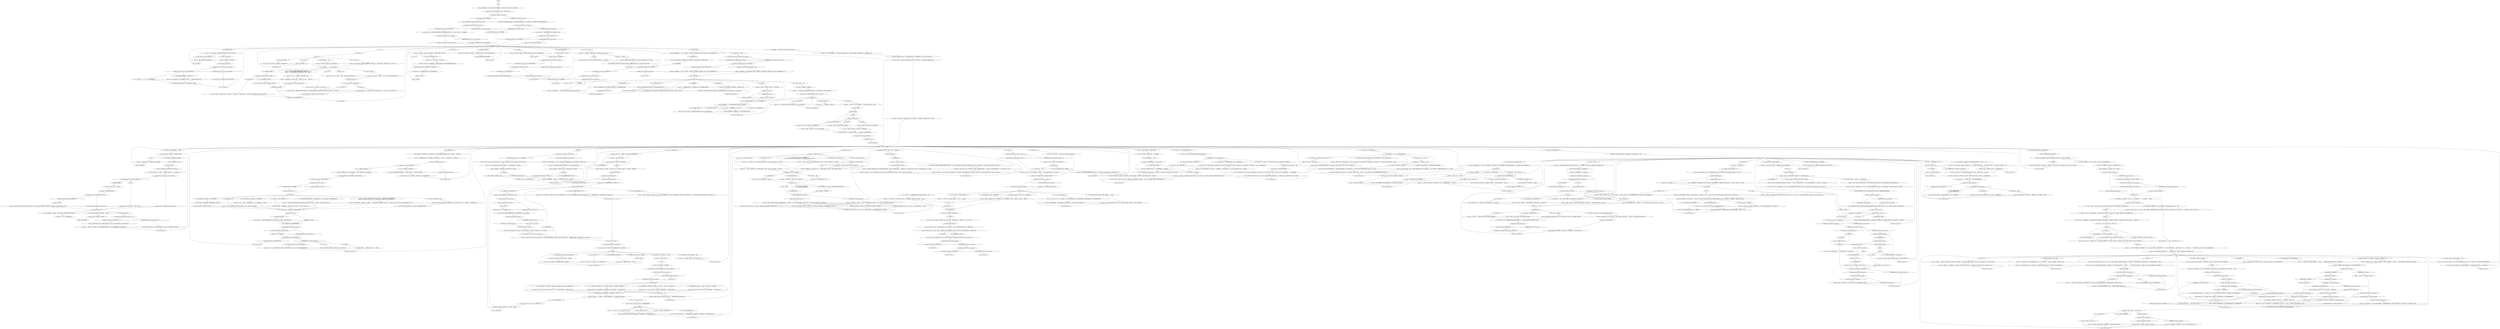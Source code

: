 # DREAM SEAFORT / DOLORES DEI
# She's crossing the street in the water. Click on her
# ==================================================
digraph G {
	  0 [label="START"];
	  1 [label="input"];
	  2 [label="You: “我喜欢这样。”"];
	  3 [label="Variable[\"seafort.dolores_suggestion_red_kiss_success\"]"];
	  4 [label="Variable[\"seafort.dolores_suggestion_red_kiss_success\"]", shape=diamond];
	  5 [label="!(Variable[\"seafort.dolores_suggestion_red_kiss_success\"])", shape=diamond];
	  6 [label="Dolores Dei: ”我不……我不知道说什么。我试过了。”"];
	  7 [label="Rhetoric: 好像她以前也听过，一百万次了。"];
	  8 [label="nofullname"];
	  9 [label="leavingleavinghub"];
	  10 [label="Dolores Dei: “这只是个花冠。不朽王冠是用纯净之光、吗哪还有生钯金制成的。它是古典时代晚期的统治者传承给我的……”"];
	  11 [label="Jump to: [heyhub]"];
	  12 [label="You: “我在我的脑海里。我想你。”"];
	  13 [label="Encyclopedia: 是的，如果你把她吓跑，就永远无法*收集*到那些历史知识了……"];
	  14 [label="Jump to: [Dolores Dei: \"\"Don't say that... I know this *pos...\"]"];
	  15 [label="Jump to: [earlyhub]"];
	  16 [label="You: 我想走！"];
	  17 [label="gettingoveritwithbennettfoddy"];
	  18 [label="Dolores Dei: “看见了吗？”她睁大双眼。“只是需要一点时间。对于你来说，我觉得大概也就是……差不多20年吧？对我来说也很艰难。我曾经以为自己离开你就不能*生活*下去……”她直直地盯着你的双眼——她的虹膜是淡蓝色的，还夹杂着一点绿色。"];
	  19 [label="Dolores Dei: 她好像一点也没有放松。她回头望了望，然后转向了你……录像带租赁店的霓虹标志在她身后闪闪发光……"];
	  20 [label="You: “很好。我感觉要犯心脏病了。”\n“很好。我感觉好像又要犯心脏病了。”"];
	  21 [label="Dolores Dei: “那我们为什么要这么做？”苏雷恩女皇的导师叹了口气，低下头——看着剥落的沥青。"];
	  22 [label="You: “你知道什么叫*不礼貌*吗？把一个瑞瓦肖公民武装的警督打入永恒的地狱。”"];
	  23 [label="Dolores Dei: “我会的，”她说到。晚风吹来，她身上的礼服就像一面白色旗帜。"];
	  24 [label="Dolores Dei: “你没必要痛恨这个世界。”她四下看了看，看着夜晚的灯光。“难道你看不见一切是多么的善良和美丽吗？我没时间处理你的悲观情绪了——这个点車站的人肯定很多。大家都要去机场。”"];
	  25 [label="Dolores Dei: “不，哈里。”她摇摇头。"];
	  26 [label="Reaction Speed: 好吧，抱歉。我太天真了。别听我的，永远不要了。"];
	  27 [label="Jump to: [dolores main]"];
	  28 [label="Variable[\"seafort.dolores_giving_items_counter\"] >= 2"];
	  29 [label="Variable[\"seafort.dolores_giving_items_counter\"] >= 2", shape=diamond];
	  30 [label="!(Variable[\"seafort.dolores_giving_items_counter\"] >= 2)", shape=diamond];
	  31 [label="Variable[\"seafort.dolores_rhet_recite_it\"]"];
	  32 [label="Variable[\"seafort.dolores_rhet_recite_it\"]", shape=diamond];
	  33 [label="!(Variable[\"seafort.dolores_rhet_recite_it\"])", shape=diamond];
	  34 [label="Dolores Dei: “拜托，哈里，我真的没时间。”"];
	  35 [label="letter end hub"];
	  36 [label="You: “远航路——我知道那个地方。那是哪里？”"];
	  37 [label="You: “一张車票存根……”"];
	  38 [label="Electrochemistry: 你把这鬼东西浸泡在酒里是对的。淹死它……直到你的神经细胞退极。直到它消失，融化。"];
	  39 [label="Jump to: [letter end hub]"];
	  40 [label="Rhetoric: 这次不会是廉价公寓了……"];
	  41 [label="You: “这次我能负担起一个更好的地方。我们可以再试一次……这次我们有钱了。现在我可以*赢*了。”"];
	  42 [label="You: “你说得对。我很抱歉。你温柔又善良，不是杀人凶手。”"];
	  43 [label="Dolores Dei: 她前额上精美的花冠压在你的太阳穴上。白银在春日的晚风中感觉十分冰凉。"];
	  44 [label="You: “是他的，电话里那个男人的吗？”"];
	  45 [label="You: 吞口水。"];
	  46 [label="Dolores Dei: “我流掉了。你不记得了吗，你这个*可怜虫*？穷困潦倒的混蛋。”"];
	  47 [label="Dolores Dei: “当然不是。”她看向小腹，然后对上你沧桑的双眼……"];
	  48 [label="Suggestion: 是的！它就隐藏在你神经系统弹出来的那些选项中间……那个*正确*的答案。这样她又会重新爱上你，根本就不会去什么机场了！"];
	  49 [label="You: “好吧，我明白。”（像个殉道者一样安静地点头）"];
	  50 [label="Perception (Smell): 一个散发着杏子香味的幽灵从她身上飘了出来——她的皮肤，还有衣服上——融入到你周围的空气中。"];
	  51 [label="Shivers: 当她离开这里时，所有道路都会想念她的脚步。"];
	  52 [label="Dolores Dei: “哦，是的。这是真正的黑暗。这不是死亡，或者战争，或者猥亵儿童。真正的黑暗长着一张爱情的脸庞。第一次死亡是在心里的，哈里。”"];
	  53 [label="Rhetoric: 听见了吗？那听起来毫无意义。意义、想法、理论——所有这些都蒸发了。现在只有干瘪的沉默——下定决心的声音。就像其他40亿个决心一样。非常抱歉。"];
	  54 [label="You: “你的皮肤圣洁又柔软。”"];
	  55 [label="Dolores Dei: “哦，这个吗？”她调整了一下前额上的花冠。"];
	  56 [label="Dolores Dei: “哇哦，看见了吗？整个案子……”她笑了。这是个悲伤的笑容，眉毛都拧在一起了。"];
	  57 [label="Variable[\"seafort.dolores_intro_ency_win_her_back\"]"];
	  58 [label="Variable[\"seafort.dolores_intro_ency_win_her_back\"]", shape=diamond];
	  59 [label="!(Variable[\"seafort.dolores_intro_ency_win_her_back\"])", shape=diamond];
	  60 [label="Dolores Dei: “不，哈里。”她摇摇头。“我的皮肤很普通。我不像你想象中那么漂亮。我们还是不要……”"];
	  61 [label="Dolores Dei: “有时候会……跟之前比没那么频繁了。已经过去这么久了。比看起来的要多……”她盯着自己的脚下——十字路口的斑马线。录像带租赁店的灯光在她的头发上闪闪发光。"];
	  62 [label="Dolores Dei: “我们已经没什么好说的了。所有词语的组合都已经用尽。原子不再把我们组合在一起：我们的爱，我们未出世的女儿……”"];
	  63 [label="You: “我以前听过你的声音。电话里那个声音就是你。”"];
	  64 [label="Variable[\"seafort.dolores_intro_concept_say_something\"]"];
	  65 [label="Variable[\"seafort.dolores_intro_concept_say_something\"]", shape=diamond];
	  66 [label="!(Variable[\"seafort.dolores_intro_concept_say_something\"])", shape=diamond];
	  67 [label="You: “你是我的妻子。”"];
	  68 [label="You: “也许吧。我想调查已经抵达了终点。”"];
	  69 [label="Dolores Dei: “但是——我可以。”"];
	  70 [label="Jump to: [Dolores Dei: \"\"But -- I can.\"\"]"];
	  71 [label="You: “好吧。我还有*其他问题*要问你。”"];
	  72 [label="You: “但是我喜欢我的清单。”"];
	  73 [label="Dolores Dei: “太棒了，”她点点头。“那里是空虚的深渊。很快就会是‘黄昏’；然后是‘世界末日’……我的朋友在站台等我，哈里。这样太不礼貌了……”"];
	  74 [label="Jump to: [dolooooooores]"];
	  75 [label="You: “那这个大革命雕像呢？”（给她看看。）“也许你可以拿走这个大革命雕像？上面还有一把小步枪呢。”"];
	  76 [label="Dolores Dei: “……但是现在，只剩下无聊的地狱。”她盘起的头发随着转角霓虹灯的红光一起闪烁。她跺着脚想要暖和身体。外面已经变得*很冷*了。"];
	  77 [label="You: 闭嘴，我在跟她说话。"];
	  78 [label="Dolores Dei: “远航路21A号。”她悲伤地点点头。“那是很久以前的事了。是一百年前的事了，哈里。不——应该是一亿年前。你永远也不会知道我有多爱你。我对你的爱，超过了所有人曾经爱过的*任何人*。”"];
	  79 [label="Dolores Dei: “一条名叫远航路的街道。”她悲伤地笑了。“那是很久以前的事了。是一百年前的事了，哈里。不——应该是一亿年前。你永远也不会知道我有多爱你。我对你的爱，超过了所有人曾经爱过的*任何人*。”"];
	  80 [label="Dolores Dei: “但是现在都没了。毫无结果。没有孩子，什么也没有。我们可能住在这个世界上最冰冷的地方，哈里，围绕着最遥远的星辰运行。太痛苦了，纯粹的痛彻心扉……”她慢慢摇摇头：“真是*糟糕*，我得去机场了。”"];
	  81 [label="Dolores Dei: “别这么想，哈里……”她笑笑。"];
	  82 [label="You: “我知道。如果我让你这么做的话，你可能会亲自打给我。是我太急躁了。”"];
	  83 [label="Dolores Dei: “已经几个月了。很快就会变成几年。每个季节过去，灯光都会变得越来越不清晰。我会坐在米诺瓦——在欣喜若狂的感恩中——我会把手放在自己的肚子上，然后*微笑*……”"];
	  84 [label="You: “朵拉，是你吗？”"];
	  85 [label="Untitled hub"];
	  86 [label="jumpituphub"];
	  87 [label="Dolores Dei: “那只是一天而已。但是想想！如果我们现在在那里，你可以抚摸我的头发，亲吻我。跟我谈论任何事情；去……”她摇摇头，“……几乎可以说是世界上的*任何地方*。而不是像现在——现在我们的交流已经被限制在了*痛苦与后悔*之中。”"];
	  88 [label="You: “不，这很有趣。哈哈哈。”"];
	  89 [label="Dolores Dei: “没人应该记得它的位置，特别是……那么漫长的时间之前。那样肯定会感觉到不自然的悲伤——那么古老的悲伤，甚至太古细菌都与之共享。”"];
	  90 [label="You: 我感觉到她的呼吸……"];
	  91 [label="Suggestion: 兄弟，你应该把我放在行刑队前面。我辜负了你，我无话可说。"];
	  92 [label="Dolores Dei: 她又摇了摇头。晚风撩起她的头发，吹起了街上的旧报纸和快餐包装袋……"];
	  93 [label="Dolores Dei: “明天见。”"];
	  94 [label="Dolores Dei: “明天见。”"];
	  95 [label="Dolores Dei: 她努力试着不去看你——她想要收回的时候，你抓住了她的手。她试着不去看你的脸，不想看到上面的表情。"];
	  96 [label="You: 如电影般的结束"];
	  97 [label="You: “那怎么可能？”"];
	  98 [label="You: “你不知道我发现了什么！有许多美好的事情会发生。神秘的——甚至超越物质本身。”"];
	  99 [label="Dolores Dei: “重点是要照顾好你自己。人生并不是一场竞赛。”"];
	  100 [label="Dolores Dei: “是的，很好。我为你高兴。”"];
	  101 [label="You: “你要去哪？”"];
	  102 [label="You: “不朽王冠？你不是已经戴着一顶了吗？”"];
	  103 [label="Encyclopedia: 让她*走*？这可是蒙迪和伊苏林迪区域的圣后！想想我们能收集到的历史知识！这可是人生仅有一次的机会——为了把她赢回来！"];
	  104 [label="Logic: 把她*赢回来*？在这里恐怕不合适吧？而且，圣主在这里做什么？"];
	  105 [label="You: “感觉好像有点不太对劲。”"];
	  106 [label="Jump to: [earlyhub]"];
	  107 [label="Inland Empire: 我一直都想警告你这一点。"];
	  108 [label="Dolores Dei: “我不明白你的意思，德洛莉丝·黛？”她疑惑地看着你。这似乎是她不想深入的一个谜题。"];
	  109 [label="You: “你说得对。我甚至都想不起来你是谁了！哈哈！”"];
	  110 [label="Volition: 停下来，你只会让事情变得更糟糕——你从来都*帮不上忙*。"];
	  111 [label="Volition: 你*傻了*吗？"];
	  112 [label="Volition: 看见了吗？！她什么也没说！"];
	  113 [label="Variable[\"seafort.dolores_volition_stop_it\"]"];
	  114 [label="Variable[\"seafort.dolores_volition_stop_it\"]", shape=diamond];
	  115 [label="!(Variable[\"seafort.dolores_volition_stop_it\"])", shape=diamond];
	  116 [label="Dolores Dei: “是的，当然。你是个有远见的企业家，而我只是个*工人主义者*——因为我不想继续伤害你……”她把目光从你身上移开。"];
	  117 [label="You: “我没有清单。”（撒谎。）"];
	  118 [label="Untitled hub (05)"];
	  119 [label="Dolores Dei: “你知道我是什么意思……”"];
	  120 [label="You: “好吧，我会把领带丢掉！再说它已经不说话了。”"];
	  121 [label="Dolores Dei: “我的天啦，哈里！停下来吧。我不想再听到任何跟*哀悼*有关的*事情*，为还活着的人哀悼——*什么都不想听*！”"];
	  122 [label="Dolores Dei: “我不知道那是什么*意思*……”她挫败地叹了一口气：“我的朋友还在站台等我。我不能让他们等着——这样太不礼貌了。”"];
	  123 [label="Conceptualization: 在你的脑海里，你还能爬上她的床。还是她唯一的男人……"];
	  124 [label="You: “我们结过婚。你给我写信，被我扔到了一边……”"];
	  125 [label="Reaction Speed: 是的。"];
	  126 [label="Dolores Dei: “哈里，我不想要什么。我只想去机场。”"];
	  127 [label="Dolores Dei: “我没有向你*要*什么东西。现在给我任何东西都太迟了。如果是之前——我会很喜欢那个无头FALN骑士……”"];
	  128 [label="Empathy: 这个负担是你，还有你的恨意。"];
	  129 [label="Dolores Dei: “你那样称呼我……”"];
	  130 [label="You: “它再也不会说什么了。我觉得自己必须做点什么。但我没有。所以现在它死了。”"];
	  131 [label="You: “不，我不开心。”"];
	  132 [label="Logic: 为什么？还有办法能把她赢回来，你知道的。你唯一要做的就是*道歉*。"];
	  133 [label="Dolores Dei: “那里。”她指着漆黑一片的对岸。“你没办法付清电费账单。它变成了一座黯淡的坟墓。你在公民武装训练了那么多年，我父母的钱……这并不好。”"];
	  134 [label="Rhetoric: 现在你已经变成一个更好的男人了。有了职称，还隶属于一个强大的武装组织。"];
	  135 [label="Volition: 你是对的。"];
	  136 [label="You: “战犯！”\n“杀人凶手！”"];
	  137 [label="Empathy: 你不会这样做的。你已经不太可能让她流泪了。"];
	  138 [label="Dolores Dei: 这一刻就要结束了。她要把脸移开……"];
	  139 [label="You: 但是我成功了……\n失败了……"];
	  140 [label="Jump to: [embarrasingsmooches]"];
	  141 [label="You: 什么也不说，像一个没用的废物站在原地。"];
	  142 [label="Jump to: [dolores main]"];
	  143 [label="Dolores Dei: “求你了，哈里……”礼服在她身上飘动，宛若流水。“我不明白你在说什么。你可怜又让人害怕，是过去的你那虚无缥缈的幽灵。”"];
	  144 [label="Variable[\"seafort.orb_dream_kim_was_present\"]"];
	  145 [label="Variable[\"seafort.orb_dream_kim_was_present\"]", shape=diamond];
	  146 [label="!(Variable[\"seafort.orb_dream_kim_was_present\"])", shape=diamond];
	  147 [label="Rhetoric: 你告诉她你爱她。她肯定会感觉到*什么*的。"];
	  148 [label="Volition: 更多问题。再多一点。"];
	  149 [label="IsHighestPolitical(\"revacholian_nationhood\")"];
	  150 [label="IsHighestPolitical(\"revacholian_nationhood\")", shape=diamond];
	  151 [label="!(IsHighestPolitical(\"revacholian_nationhood\"))", shape=diamond];
	  152 [label="Dolores Dei: “不，不是这样的……我很高兴你终于能在经济上照顾好自己了，真的。但你得为了你自己，而不是我。我不需要钱。我需要的是*跑-跑-跑*到飞机场去！”"];
	  153 [label="Jump to: [earlyhub]"];
	  154 [label="Variable[\"seafort.dolores_intro_ency_historic\"]"];
	  155 [label="Variable[\"seafort.dolores_intro_ency_historic\"]", shape=diamond];
	  156 [label="!(Variable[\"seafort.dolores_intro_ency_historic\"])", shape=diamond];
	  157 [label="You: 真该死，一切已经很好了……"];
	  158 [label="dolores main"];
	  159 [label="You: “那好吧。特别好。还有一件事我必须知道。”（收回。）"];
	  160 [label="You: “让我们变成这个世界上最后的正常人吧——但是只有两次。如果那样不行，我们就发疯，让一切都陷入灰域！”"];
	  161 [label="Dolores Dei: “不仅仅是清单……”她调整了一下头上的花冠，手已经有些微微颤抖。“你很悲伤，哈里。*太*过悲伤。人们不会变得那么悲伤。根本没法看……”"];
	  162 [label="Dolores Dei: “这跟领带没关系，哈里！你在那儿工作了太久，甚至都没办法像正常人一样说话了！对你来说一直都是清单。*问题*。”"];
	  163 [label="You: “你不明白更好。”"];
	  164 [label="You: “我应该再深入一点，去到一个从没遇见过你的地方。因为在虚无的深渊里，根本不可能见到任何人！”"];
	  165 [label="Jump to: [dolooooooores]"];
	  166 [label="Dolores Dei: “我不想要……”她没有收下。“它看起来很贵，我不想要。”"];
	  167 [label="You: “我以为你喜欢雕像。我以为这个雕像能让你回到我身边。”"];
	  168 [label="Reaction Speed: 雕像……*什么*也做不了？一点都没用吗？但是我还以为……这个历史雕像……她……"];
	  169 [label="Dolores Dei: “哦，哈里。你不应该这么做的……”她慢慢摇摇头，银白色的头发扫过她的肩膀。"];
	  170 [label="You: “你是痛苦的象征。”"];
	  171 [label="You: “还有更多呢：吻你-吻你-吻你。”"];
	  172 [label="Dolores Dei: “我们将永远拥有过去。”她靠在自己的行李上，勉强地笑了笑。“我一直会被它*影响*。但是一切都结束了。现在只剩下完全的，无情的地狱。”"];
	  173 [label="Jump to: [letter end hub]"];
	  174 [label="You: “难道你就不能变回曾经的那个你吗？我还能在你身上看到她的影子。就在礼服和花冠下面……”"];
	  175 [label="You: “廉价公寓……所以是有钱人把你从我身边夺走了。”"];
	  176 [label="You: “是的。你是我身上最无趣的那部分。”"];
	  177 [label="You: 她的脸颊贴着我……"];
	  178 [label="Reaction Speed: 竹节虫女王！快！"];
	  179 [label="Dolores Dei: ……努力试着不去看你。她想要收回的时候，你抓住了她的手。她试着不去看你的脸，不想让你看到上面的表情。"];
	  180 [label="Dolores Dei: “享受灯光、*文化*、生活……比这里要好多了。这里的一切都会让我想起你，还有和你一起的那些糟糕时光。那些彻夜不眠的夜晚，为了我们死去的爱情争执不休。”"];
	  181 [label="Suggestion: 你迈出蹒跚的步子——不温不火，又担惊受怕——站到她身旁；她的身体紧贴着你，散发着暖人的温度。你闭上双眼，嘴唇朝她的嘴唇贴了过去。"];
	  182 [label="You: “那我怎样才能*再次*见到你呢？”"];
	  183 [label="Variable[\"seafort.dolores_volition_drinking\"]"];
	  184 [label="Variable[\"seafort.dolores_volition_drinking\"]", shape=diamond];
	  185 [label="!(Variable[\"seafort.dolores_volition_drinking\"])", shape=diamond];
	  186 [label="You: “我解决了吊人案。”"];
	  187 [label="You: “你没时间照顾我的情绪吗？”"];
	  188 [label="Dolores Dei: “呃，我也在自己的脑海中。我们全都是。”"];
	  189 [label="You: “你会想念这里吗？”"];
	  190 [label="Pain Threshold: 绝望正在增加。"];
	  191 [label="Dolores Dei: 沉默。她看着你，回头望了望，然后摆弄了一下前额的花冠。"];
	  192 [label="You: “为什么？我们为什么不能在一起？”"];
	  193 [label="Jump to: [dolores main]"];
	  194 [label="You: “我没疯。别这么说。”"];
	  195 [label="Reaction Speed: 问题？有人说问题了吗？"];
	  196 [label="You: “是的，但是对话不可能没有清单的。”\n“是的，但是对话不可能没有对话树的。”"];
	  197 [label="Dolores Dei: “其他人也会悲伤，但不像你一样。你消沉了好多年，然后开始砸东西……你变得暴力了。”"];
	  198 [label="Dolores Dei: “总而言之——你病了。你变成了一个老疯子。而且，直到你生命的最后一刻，你都会永远待在地狱里。而我，必须去米诺瓦。”"];
	  199 [label="You: “那骰子呢？我有个定制骰子，就是在这里制作的……诅咒商业区……”"];
	  200 [label="Shivers: 它在你面前缓缓打开，还带着斑驳的沥青，还有枫叶从你脚下扫过。街灯的光晕悬挂在你头顶，蜷缩的阴影把杂货店的袋子带回了家。灯是亮的——就在转角的一个小火柴盒里。"];
	  201 [label="Dolores Dei: “我真的，真的，*真的*要过去。在这个世界的历史上，从没有人像我一样需要现在就赶去*机场*。你明白的，哈里……”"];
	  202 [label="Dolores Dei: “明白了吗？”她笑了笑——就好像卸下了肩头沉重的负担。"];
	  203 [label="Perception (Sight): 一块嵌在红皮带上的小金表……环绕在她纤细的手腕上。"];
	  204 [label="Suggestion: 你毁掉了一切。本来还有机会的。你应该再等一会儿——她说不定反而会打给*你*！"];
	  205 [label="You: “你的名字……”"];
	  206 [label="You: Variable[\"seafort.dolores_logic_dora_name\"]"];
	  207 [label="Variable[\"seafort.dolores_logic_dora_name\"]", shape=diamond];
	  208 [label="!(Variable[\"seafort.dolores_logic_dora_name\"])", shape=diamond];
	  209 [label="You: 朵拉是德洛莉丝的简称……"];
	  210 [label="Rhetoric: 你需要背给她听。为了达到效果。所有一切。不要概括。"];
	  211 [label="You: “你啊你。我每走一步，脚步就越发轻盈。几乎让我想要开始奔跑。我有时会那样做。不敢相信我会遇见你，不敢相信跟你在一起的那些快乐。你拥有如此浩瀚又博大的灵魂，而我也将一直，永远回到它身边。”"];
	  212 [label="Dolores Dei: “……那已经是*一亿年前的事了*。那时的我是另外一个样子——身心都充满了对你的爱。会记住你说出的每一个字。哦，哈里，曾经的你是*最酷的*……但我不再是那个她了。这个人……”她指了指自己。“……已经占据了她的位置。它会毁灭你。哈里——我会吞噬掉你的精神。”"];
	  213 [label="You: “那现在呢？现在会怎么样？我们接下来要聊什么？”（总结。）"];
	  214 [label="Dolores Dei: “那是我第一次——也是最糟糕的一次——陷入爱情。我会一直背负着它。这是个事实。但是一切也就这样了。就像一张車票存根，哈里。它再也没有什么*用处*了。”"];
	  215 [label="Dolores Dei: “不。你把她吓跑了。用你的哭泣，你的歇斯底里……”她停顿了一下。“我们最后过得很糟糕。在你能负担起的一个廉价出租公寓里……”"];
	  216 [label="Dolores Dei: “还有我的不朽王冠吗？不。”她摇摇头。“你把她吓跑了。用你的哭泣，你的歇斯底里……”她停顿了一下。“我们最后过得很糟糕。在你能负担起的一个廉价出租公寓里……”"];
	  217 [label="Dolores Dei: 她看向东方，神秘地笑了。接着她回头看着你。笑容消失了。"];
	  218 [label="Dolores Dei: “42，”她悲伤地点点头。“就是那个轻轨带着我去了科戎，去上学，去工作。每天清晨……我总会在同一个車站遇到你，哈里。就在十亿年以前……”"];
	  219 [label="Inland Empire: 那就是你。*你*会让她的肺发光。你的痛苦不是毫无意义的。"];
	  220 [label="Perception (Hearing): 不是。还没到。是别的，你还有很多时间，可以用*问题*和亲吻挽回她。"];
	  221 [label="Dolores Dei: 她的手没有任何回应。她的身体很僵硬，一股不安的电流从中穿过。"];
	  222 [label="You: “你怀孕这一点，我原谅你。我能忍受。只是……”"];
	  223 [label="Dolores Dei: “我*必须*走，哈里。真的，我已经错过了8:30的那班了……”她用手指缠绕在旅行箱的手柄上。“现在我该走了……”"];
	  224 [label="Jump to: [dolores main]"];
	  225 [label="Dolores Dei: “不。这样只会让人觉得痛苦又无趣。在机场，生活、爱情和欢笑正在等待着我。在咖啡店里——只有灰尘，地狱和悲喜剧。”"];
	  226 [label="You: “我想回到那个完全不同的世界。跟你一起的那个透明的世界。”"];
	  227 [label="Dolores Dei: “很好。这……非常好。”听起来她并没有被你打动。"];
	  228 [label="You: 什么也不说。"];
	  229 [label="howareyoudoing"];
	  230 [label="You: “我不太好。”"];
	  231 [label="You: “但是……事情这样是不对的。”"];
	  232 [label="Dolores Dei: “是不对，但是……”她看着脚下。一双秀气的金色凉鞋盖住了她的脚趾。"];
	  233 [label="Dolores Dei: “我不知道为什么自己会说*但是*。根本没有但是。”"];
	  234 [label="Dolores Dei: “我们一直在互相伤害，好吗？我对你不好。你没看见吗，我那么*坏*？我必须停下来，我不能变成一个坏人……你*会*变好的。”"];
	  235 [label="Jump to: [Dolores Dei: \"\"I can't answer your *other questio...\"]"];
	  236 [label="Logic: 现在就这样了吗？我们应该把所有好事都尝试*两遍*，然后放弃？按照那个逻辑……"];
	  237 [label="Dolores Dei: “不，你*没有*。你在那里工作了太久，甚至都没办法像正常人一样说话了！你总会列有一长串对话清单，问一大堆*问题*。”"];
	  238 [label="Dolores Dei: “看见了吗？*我们聊聊别的吧*……”她叹了口气。"];
	  239 [label="Pain Threshold: 这个……对我来说有点*太过*了。感觉你心脏周围的肋骨都裂开了。"];
	  240 [label="Dolores Dei: “你说得对。我*曾经*很生你的气。但是我真的已经*不再*生气了。我现在的生活状态很好……”她回头望了望。"];
	  241 [label="Shivers: 黑眼睛的野狗在小巷中游荡，苹果树那干枯的树枝低垂在层层叠叠的屋顶：红黑相间。瑞瓦肖西部，黄昏的太阳——她走了，精神焕发。离我们远远的。远离我们广阔的灵魂。"];
	  242 [label="Dolores Dei: “哦不，不不不不。”她摇摇头。“我们不会再来一遍了。”"];
	  243 [label="Pain Threshold: 是啊。把木桩插入你的心脏。她也会受伤——连带伤害。"];
	  244 [label="Untitled hub (02)"];
	  245 [label="Perception (Sight): 录像带租赁店的灯光照耀在她的裙子上。一个黑色的德洛莉丝人形，在下面移动。她还是她。她的双腿，她的胸膛，她的臀……"];
	  246 [label="You: “不，你是特别的。你的肺会发光。”"];
	  247 [label="massmurdering"];
	  248 [label="Dolores Dei: “没错——而且这会让我赶不上那趟飞往米诺瓦的美丽航班。远远地，远远地离开你——还有瑞瓦肖。”"];
	  249 [label="Suggestion: 这与失败或者成功无关。一切总是会变得惨不忍睹。我不应该这么建议，而你也不应该听我的。"];
	  250 [label="Conceptualization: 这个世界上最珍贵的布料，只留给那些能够足够靠近她的人去感受。你偷走了一下轻触，但它并不属于你。"];
	  251 [label="You: “你没有回吻我。”"];
	  252 [label="Dolores Dei: “没什么——我得走了……”她的手又抓住了旅行箱的手柄：“我现在就要走了……”"];
	  253 [label="Variable[\"seafort.orb_dream_cuno_was_present\"]"];
	  254 [label="Variable[\"seafort.orb_dream_cuno_was_present\"]", shape=diamond];
	  255 [label="!(Variable[\"seafort.orb_dream_cuno_was_present\"])", shape=diamond];
	  256 [label="IsHighestPolitical(\"communist\")"];
	  257 [label="IsHighestPolitical(\"communist\")", shape=diamond];
	  258 [label="!(IsHighestPolitical(\"communist\"))", shape=diamond];
	  259 [label="Dolores Dei: 一声长长的叹息，似乎酝酿了一个世纪。"];
	  260 [label="You: “错。就*是*一场竞赛。而我要赢。”"];
	  261 [label="Dolores Dei: “你在咆哮，哈里。”她停了下来。“我不能再继续了。不能再*害怕*你的情绪了。我不能和你讨论*疯纸*或任何相关的话题了。请你让我走吧。”"];
	  262 [label="You: “去吧，再见。”[离开。]"];
	  263 [label="You: “‘嗨’？就只有这些吗？”（微笑。）"];
	  264 [label="Jump to: [earlyhub]"];
	  265 [label="heyhub"];
	  266 [label="You: “我猜，是的。”"];
	  267 [label="Variable[\"seafort.dolores_intro_logic_whatever\"]"];
	  268 [label="Variable[\"seafort.dolores_intro_logic_whatever\"]", shape=diamond];
	  269 [label="!(Variable[\"seafort.dolores_intro_logic_whatever\"])", shape=diamond];
	  270 [label="You: “是的。还是不要了。很抱歉，我不该说这些话。”"];
	  271 [label="Dolores Dei: 她没有回答，又露出了那个表情。"];
	  272 [label="You: “所有星星都在绝对的寂静中燃烧。你有没有注意到这一点？”"];
	  273 [label="Dolores Dei: “没事的。”她没有努力让它听起来像没事一样。"];
	  274 [label="Volition: 我没办法帮你。我完全派不上用场。我所说的一切都是谎言。我想要的那些坏东西跟你一样。站在这里，像一根盐柱，诉说着……"];
	  275 [label="Dolores Dei: “你又说清单里的话了，不是吗？现在连*对话树*都冒出来了！”"];
	  276 [label="Variable[\"seafort.dolores_tree_not_list\"]"];
	  277 [label="Variable[\"seafort.dolores_tree_not_list\"]", shape=diamond];
	  278 [label="!(Variable[\"seafort.dolores_tree_not_list\"])", shape=diamond];
	  279 [label="Dolores Dei: “一点消沉？你在那儿工作了太久，甚至都没办法像正常人一样说话了！你总会列有一长串对话清单，问一大堆*问题*。”"];
	  280 [label="Inland Empire: 我们都跟你说过。*所有人*都警告过你了。"];
	  281 [label="Dolores Dei: 她没有回看你，而是低头看向自己的手指甲。它们被咬过，都磨损了。晚风吹来，她身上的礼服就像一面白色旗帜。"];
	  282 [label="Dolores Dei: “雕像可没这个作用，哈里。”"];
	  283 [label="Dolores Dei: 她看着你指尖的无头FALN骑士雕像，不知道说什么好。"];
	  284 [label="Variable[\"seafort.dolores_inland_all_warned_you\"]"];
	  285 [label="Variable[\"seafort.dolores_inland_all_warned_you\"]", shape=diamond];
	  286 [label="!(Variable[\"seafort.dolores_inland_all_warned_you\"])", shape=diamond];
	  287 [label="Dolores Dei: “这样。没用的……”话音刚落，晚风拂起，她身上的礼服仿佛一面白色的旗帜。"];
	  288 [label="Jump to: [dolooooooores]"];
	  289 [label="Dolores Dei: “问题也不会把那些时光带回来的，哈里。”她慢慢摇摇头。"];
	  290 [label="Jump to: [dolooooooores]"];
	  291 [label="You: “难怪我一直想着德洛莉丝·黛……”"];
	  292 [label="You: “我每走一步，它都会生长。当我走到加油站的时候，它已经充斥了我的全身。我踏上轻轨，回头张望，那个东西，弓形集电器。我知道会是这样——直到我最终回到你身边……”"];
	  293 [label="You: “远航路在哪里？”"];
	  294 [label="Dolores Dei: “你没看见吗——我再也不会觉得你很酷了。我只会像那个*新的我*一样思考。”"];
	  295 [label="You: “你说*成长*是什么意思？”"];
	  296 [label="You: “我还能让你的肺发光，我知道我可以。只要你允许我这么做。”"];
	  297 [label="You: 紧握她的手腕。"];
	  298 [label="Dolores Dei: “*为什么*你要这样对你自己？你知道我不会背叛你的，哈里。我从来没有对你不忠过。”"];
	  299 [label="Dolores Dei: “没错，是他的。”她看向小腹，然后对上你沧桑的双眼……"];
	  300 [label="You: “不，说真的，等一下！我需要再看看我的清单，我很抱歉。我的清单哪去了？等等！”"];
	  301 [label="You: （我只剩下这些了。）“求你……”"];
	  302 [label="Inland Empire: 一个完全不同的世界。"];
	  303 [label="Variable[\"seafort.dolores_shivers_roads_beneath\"]"];
	  304 [label="Variable[\"seafort.dolores_shivers_roads_beneath\"]", shape=diamond];
	  305 [label="!(Variable[\"seafort.dolores_shivers_roads_beneath\"])", shape=diamond];
	  306 [label="Variable[\"seafort.dolores_is_pregnant\"]"];
	  307 [label="Variable[\"seafort.dolores_is_pregnant\"]", shape=diamond];
	  308 [label="!(Variable[\"seafort.dolores_is_pregnant\"])", shape=diamond];
	  309 [label="Empathy: 全灭。我们被全灭了，哈里。这不是关于责任，或者其他任何东西。这永远就只是关于你对任何事情都没有权威。对她，对你自己，或其他任何东西。所以他们才没把你带上那艘飞船：没有她，你只是个疯子而已。"];
	  310 [label="fulldora"];
	  311 [label="Dolores Dei: “说实话，我挺好的。职业和恋爱关系方面都挺好的。我已经达到人生中一个圆满又平和的阶段。”她急匆匆地点点头。“你怎么样，哈里？”"];
	  312 [label="Jump to: [dolores main]"];
	  313 [label="Dolores Dei: “不，哈里，我们不行的。”"];
	  314 [label="Dolores Dei: “哈里，我们不能在一起，因为你疯了。”她的眼睛里流露出悲哀。"];
	  315 [label="Variable[\"seafort.dolores_logic_trying_again\"]"];
	  316 [label="Variable[\"seafort.dolores_logic_trying_again\"]", shape=diamond];
	  317 [label="!(Variable[\"seafort.dolores_logic_trying_again\"])", shape=diamond];
	  318 [label="Dolores Dei: “是的，当然。一切都在你的掌控之中，歇斯底里的是我，因为我不想继续伤害你……”她把目光从你身上移开。"];
	  319 [label="Dolores Dei: “一个警察……你在那儿工作了太久，甚至都没办法像正常人一样说话了！你总会列有一长串对话清单，问一大堆*问题*。”"];
	  320 [label="You: 谁，所有人？"];
	  321 [label="Variable[\"seafort.dolores_reaction_figurines_do_nothing\"]"];
	  322 [label="Variable[\"seafort.dolores_reaction_figurines_do_nothing\"]", shape=diamond];
	  323 [label="!(Variable[\"seafort.dolores_reaction_figurines_do_nothing\"])", shape=diamond];
	  324 [label="Variable[\"seafort.dolores_elchem_gown\"]"];
	  325 [label="Variable[\"seafort.dolores_elchem_gown\"]", shape=diamond];
	  326 [label="!(Variable[\"seafort.dolores_elchem_gown\"])", shape=diamond];
	  327 [label="You: “这真是太诡异了。”"];
	  328 [label="You: “我明白。我知道的，你一定要去机场！”"];
	  329 [label="Dolores Dei: “不，哈里。在这个世界的历史上，从没有人像我一样需要现在就赶去机场。你看……”"];
	  330 [label="Empathy: 让你想到她亲爱的机场，她真的感觉很抱歉。"];
	  331 [label="Dolores Dei: 她摇摇头。“别再说人猿的事了，这样没用的。”"];
	  332 [label="Hand/Eye Coordination: 这还不是致命一击。你救了自己——暂时而已。继续四处嗑嗑绊绊，它*就会*发生。"];
	  333 [label="You: “事实上，你不仅仅是*说*了。你还*写在*一封信里，一封手写信里。我一直把它放在我的文件里。”"];
	  334 [label="Dolores Dei: “作为*当朝女王*，我写了很多封信。”她剥开眼睛里的一缕头发。"];
	  335 [label="You: “你真的很尖锐……”"];
	  336 [label="Dolores Dei: “就在这里。”她四下看了看。“我们*就在*远航路上。在它的尽头——离車站300多米。我们以前会来这里租录像带。”"];
	  337 [label="Dolores Dei: “是的。我已经爱上别人了。在他身上我找到了相同的感觉——他是我对你的爱的复制品。但区别是，他很富有也很贴心。他不会失去我的。我们之间会有结果的。它会成长……”"];
	  338 [label="Dolores Dei: “别这样笑了，求你。有点*吓人*。”"];
	  339 [label="Dolores Dei: “你对我也很糟糕……”她停顿了一下。“我们已经说过大概700万次了，我不想再来一遍。”"];
	  340 [label="You: 冰冷的银光拂过我的前额……"];
	  341 [label="Dolores Dei: “现在，来吧……”她用掌心摩挲着丝绸礼服。“……再多问我些问题。让我们聊聊*其他事情*。”"];
	  342 [label="Variable[\"seafort.dolores_elchem_sensual_feelz\"]"];
	  343 [label="Variable[\"seafort.dolores_elchem_sensual_feelz\"]", shape=diamond];
	  344 [label="!(Variable[\"seafort.dolores_elchem_sensual_feelz\"])", shape=diamond];
	  345 [label="Dolores Dei: 礼服在她身上飘动，宛若流水。她重重地呼出一口气。你已经没主意了。"];
	  346 [label="Logic: 为什么？那就是*伤心*的含义。"];
	  347 [label="Suggestion: 你迈出蹒跚的步子——仿佛彼此之间隔着巨大的距离——站到她身旁；她的身体紧贴着你，散发着暖人的温度。你闭上双眼，嘴唇朝她的嘴唇贴了过去。"];
	  348 [label="Dolores Dei: “我好累，哈里。这一切都让我觉得好累……”她叹了口气，“你看不出来吗？我*已经*和你困在琥珀中了？我们被困在这里了。我不能再这样下去了。飞机场才是未来。那里有欢乐和轻松……我必须走。”"];
	  349 [label="Dolores Dei: “重点不是*纸*，或者其他任何东西……”她听起来很沮丧。"];
	  350 [label="Dolores Dei: “我不想再重复这样的对话了……”她听起来好像要哭了——但不是因为高兴。"];
	  351 [label="Variable[\"seafort.dolores_intro_volition_shes_mean\"]"];
	  352 [label="Variable[\"seafort.dolores_intro_volition_shes_mean\"]", shape=diamond];
	  353 [label="!(Variable[\"seafort.dolores_intro_volition_shes_mean\"])", shape=diamond];
	  354 [label="Dolores Dei: “我告诉过你——好事还是会发生的。”"];
	  355 [label="Dolores Dei: “天啦，哈里……”她摇摇头，眉毛因为担心都拧在了一起。"];
	  356 [label="Dolores Dei: 哪里？地上全是水。她转过脸，录像带租赁店的标志照亮了她……红色，蓝绿色……"];
	  357 [label="You: “其实不应该这样的。也许我们再试一次？”（继续。）"];
	  358 [label="You: “你说疯了是什么意思？”"];
	  359 [label="Logic: 一般来说是降序……这样做最好。"];
	  360 [label="You: “以免你还没有注意到，我是个警察。这可不是份容易的工作。”\n“以免你还没有注意到，我是个警察。这可不是份容易的工作，就像是某种学院啊，或者其他之类的东西。”"];
	  361 [label="Dolores Dei: 苏雷恩女皇的导师叹了口气，随后低下头——看着剥落的沥青。关于你的胸痛，她什么也做不了。"];
	  362 [label="You: “古老的爬虫大脑是对的。重新面对失去的是我蠢。”"];
	  363 [label="Authority: 我错了。你再也无法掌控她了。你不应该那么说的。我把一切都搞错了。从此之后你应该自己走下去。"];
	  364 [label="You: 她喜欢战争游戏和雕像？"];
	  365 [label="Dolores Dei: “不了，拜托。请不要给我任何东西。”"];
	  366 [label="Jump to: [whatelseisthere]"];
	  367 [label="Dolores Dei: 你周围的空气变得冰冷。她低头看着自己的肚子，然后抬头望向你，眼睛里满是极大的距离感和神秘。"];
	  368 [label="You: “一旦你回答完我的*所有*问题，我就会放你走。”"];
	  369 [label="You: “那不是我。是我的手。”（举起你的右手。）“我的手指打给你的。”"];
	  370 [label="Dolores Dei: “不会的，真的不会。那时我已经在米诺瓦了。很安全。在温暖的夜晚。被未来的爱人环抱。在那里，我会越来越不想你，甚至整个星期都不会记起你……”"];
	  371 [label="Hand/Eye Coordination: 致命一击就要来了。"];
	  372 [label="Dolores Dei: “很好。现在我是*痛苦的象征*了。”笑容瞬间从她脸上消失。空气还是那么的冰冷。"];
	  373 [label="You: （拿出信，念了起来。）“每天清晨，当我走出去，身后的你还在沉睡，我感觉自己有一点点悲伤。我把它藏在心底，沿着远航路走下去。”"];
	  374 [label="Dolores Dei: “好了，停住。是的，”她投降了。“现在你开心了吗？”"];
	  375 [label="Dolores Dei: “很好，”她叹了口气。“是我写的。那是一个清晨，你还在睡觉。我离开的时候，地上起了白霜。在远航路上。那是一个秋天，第一个秋季。但是哈里，请理解——那已经是一百万年前的事了。不……”"];
	  376 [label="Jump to: [dolores main]"];
	  377 [label="Jump to: [letter end hub]"];
	  378 [label="Dolores Dei: “哦，哈里……人类只有一种方法才能变得永恒——-你一定不会想那样对我的……”她摇摇头。"];
	  379 [label="Dolores Dei: “好吧，哈里。”她叹了口气。“好吧。那是一个清晨，你还在睡觉。房间满是香烟和花楸的味道。我离开的时候，地上都是白霜。那时已经是秋天了，我们一起度过的第一个秋季……你必须理解——那已经是一百年前的事了。不对……”"];
	  380 [label="Dolores Dei: “对于现代历史学家来说，这一点受到了*非常*强烈的质疑，”她跺着脚想要暖和一下身体，然后接着说到：“强烈的质疑。再加上……”"];
	  381 [label="warcriminaling"];
	  382 [label="embarrasingsmooches"];
	  383 [label="You: “你没有……回吻我。”（总结。）"];
	  384 [label="You: “我发现了一个新物种——我将以你的名字为它们命名。德洛莉丝竹节虫。它就像你一样美丽，而且脑袋也是白色的。”\n“我发现了一个新物种——我将以你的名字为它们命名。它就像你一样美丽，而且脑袋也是白色的。我就叫它德莉竹节虫。”"];
	  385 [label="Dolores Dei: 她重重地呼了一口气，就好像是某种痛苦穿过了她的身体——摇了摇她的头。"];
	  386 [label="thegoingsaway"];
	  387 [label="Variable[\"seafort.orb_dream_kim_was_present\"]"];
	  388 [label="Variable[\"seafort.orb_dream_kim_was_present\"]", shape=diamond];
	  389 [label="!(Variable[\"seafort.orb_dream_kim_was_present\"])", shape=diamond];
	  390 [label="You: 如电影一般的亲吻"];
	  391 [label="Variable[\"seafort.dolores_is_pregnant\"]"];
	  392 [label="Variable[\"seafort.dolores_is_pregnant\"]", shape=diamond];
	  393 [label="!(Variable[\"seafort.dolores_is_pregnant\"])", shape=diamond];
	  394 [label="Variable[\"seafort.dolores_is_pregnant\"]"];
	  395 [label="Variable[\"seafort.dolores_is_pregnant\"]", shape=diamond];
	  396 [label="!(Variable[\"seafort.dolores_is_pregnant\"])", shape=diamond];
	  397 [label="Dolores Dei: “哦，哈里，这是个梦境，你没看见吗？现在我人已经在米诺瓦了。谁知道已经过去多久了？”她看看周围。“一年，两年，还是*五年*？”"];
	  398 [label="Dolores Dei: “可是哈里，你看起来不像是重塑了自己，而像是在没有我的时候你崩溃了。我再也不想再看下去了，好吗？我感到*罪过*。我看到你的时候就是这个感觉。求你了，让我走吧……”"];
	  399 [label="You: “听我说，求你了。这让我明白了一件事，我不能*因为*无法爱你让你走。你就像天上的星星，而我将追随你。”"];
	  400 [label="Rhetoric: 星光消逝殆尽。她没法令它再次亮起，你也一样。没有什么能够跻身于物质之中或超越物质本身，只有一个枯燥的*否定*的决心。就像其他40亿个决心一样。非常抱歉。"];
	  401 [label="You: “我现在再正常不过了。”"];
	  402 [label="You: “厉害。”"];
	  403 [label="Suggestion: 好吧，不要马上说你需要*谈谈*！先破冰——这样你就*已经*在谈了！"];
	  404 [label="Suggestion: 你在*做什么*？别再说那种话了。"];
	  405 [label="Volition: 你也不行……"];
	  406 [label="Dolores Dei: “是的，当然。我是个*资产阶级分子*——因为我不想继续伤害你……”她把目光从你身上移开。"];
	  407 [label="Dolores Dei: “有时候。你可能很安全，但是……”现在她的眼睛变得潮湿了。她慢慢摇摇头，努力想要控制住自己，不断用手磨蹭着自己的礼服……"];
	  408 [label="You: “有对话清单很正常啊。每个人都有的。你只需要把所有想问的问题都列出来就好。”"];
	  409 [label="Dolores Dei: “我说的不仅仅是清单，或者是对话树，或者随便你怎么叫吧……”她调整了一下头上的花冠，手已经有些微微颤抖。“你很悲伤，哈里。*太*过悲伤。正常人不会变得那么悲伤的，我根本没法看……”"];
	  410 [label="You: 点点头。“是的，我*也许*明白你什么意思。”"];
	  411 [label="You: “它只是一条领带。再说这都已经过去了。”"];
	  412 [label="You: “真是太伤感情了。”"];
	  413 [label="Dolores Dei: “没有别的了。”"];
	  414 [label="Suggestion: 这是个好主意。不过这尊无头FALN骑士会让她感觉到一种义务——给你回礼。回给你她不想再给的东西。所以她拒绝了。就是这么回事——骑士雕像的主意实在是太*天真*了。"];
	  415 [label="You: “好吧，那我就什么都不给你了。”"];
	  416 [label="blargle"];
	  417 [label="Logic: 意味着痛苦。"];
	  418 [label="Interfacing: 是她。我能感觉到。我能在她温柔纤长的手指里看见，还有她的手腕……她亲手写的。说出那些话吧。"];
	  419 [label="Variable[\"seafort.dolores_logic_sharp_analysis\"]"];
	  420 [label="Variable[\"seafort.dolores_logic_sharp_analysis\"]", shape=diamond];
	  421 [label="!(Variable[\"seafort.dolores_logic_sharp_analysis\"])", shape=diamond];
	  422 [label="Reaction Speed: 你的心在烧。透过黑暗，你感到身下的床垫渗透出浓稠又甜蜜的血浆……"];
	  423 [label="Dolores Dei: “我讨厌那样。我不想为你做任何事。如果说你要花十年才能忘记我，那我希望它已经过去了。”"];
	  424 [label="Volition: 当然了，酒精也帮不上忙。"];
	  425 [label="You: “你会说你在我面前没有表现的像个战犯吗？”"];
	  426 [label="Perception (Smell): 杏子口味的口香糖。"];
	  427 [label="Variable[\"seafort.dolores_hub_question_counter\"] >= 3"];
	  428 [label="Variable[\"seafort.dolores_hub_question_counter\"] >= 3", shape=diamond];
	  429 [label="!(Variable[\"seafort.dolores_hub_question_counter\"] >= 3)", shape=diamond];
	  430 [label="Dolores Dei: “明天见。”"];
	  431 [label="You: “但是这真是糟糕的让人难以忍受。”"];
	  432 [label="Variable[\"seafort.dolores_apartment_fascist\"]"];
	  433 [label="Variable[\"seafort.dolores_apartment_fascist\"]", shape=diamond];
	  434 [label="!(Variable[\"seafort.dolores_apartment_fascist\"])", shape=diamond];
	  435 [label="Composure: 她看见的你也不见了。一小堆棍子立在原地。祈求着。"];
	  436 [label="Suggestion: 你迈出蹒跚的步子——不瘟不火，又担惊受怕——站到她身旁；她的身体紧贴着你，散发着暖人的温度。你闭上双眼，嘴唇朝她的嘴唇贴了过去。"];
	  437 [label="You: “有一条路可以回去，回到*我们*美丽的国度。亲爱的，我们得投身到灰域之中。来吧，和我一起永遁于琥珀之中吧。”"];
	  438 [label="Empathy: 这不是一场争论。这将是感性的、真实的。"];
	  439 [label="Dolores Dei: “嗨。”"];
	  440 [label="Encyclopedia: 很可能是去给西斯特女王提建议。这可是蒙迪和伊苏林迪区域的圣后——*绝对*不是你的妻子——你需要跟她谈谈！想想我们能收集到的历史知识！"];
	  441 [label="Empathy: 她的意思是她没时间照顾你的情绪。"];
	  442 [label="Drama: 她试着让自己热情一点。"];
	  443 [label="You: “你就是。没人像你一样漂亮。”"];
	  444 [label="You: “我还有其他问题要问你。”"];
	  445 [label="You: “你是……”（指着自己的脑袋。）“哀伤。”"];
	  446 [label="You: “我又仔细想了想——你是德洛莉丝·黛，统治蒙迪和伊苏林迪区域的女王——没别的了。”（总结。）"];
	  447 [label="You: “就这样？”"];
	  448 [label="You: “哪里对我好了？在该死的地狱里吗？！”"];
	  449 [label="You: “就像是：哇哦，那个警察是疯了吧？”"];
	  450 [label="Dolores Dei: “是的，当然。你是个骑士，而我是工人主义的叛徒，因为我不想继续伤害你……”她把目光从你身上移开。"];
	  451 [label="Dolores Dei: “其他人也会悲伤，但不像你一样。你消沉了太久。你只会跟*百科琐事*交流……我很孤独。”"];
	  452 [label="Variable[\"seafort.dolores_painth_chest\"]"];
	  453 [label="Variable[\"seafort.dolores_painth_chest\"]", shape=diamond];
	  454 [label="!(Variable[\"seafort.dolores_painth_chest\"])", shape=diamond];
	  455 [label="You: 摩擦自己的胸口，呻吟着。"];
	  456 [label="Dolores Dei: 她紧张地不断回头张望。“我甚至都还没买票……”"];
	  457 [label="Dolores Dei: 她挫败地叹了一口气：“我的朋友还在站台等我。我不能让他们等着——这样太不礼貌了。”"];
	  458 [label="You: “远航路。”"];
	  459 [label="You: “什么？”"];
	  460 [label="Variable[\"seafort.dolores_painth_stake_through_heart\"]"];
	  461 [label="Variable[\"seafort.dolores_painth_stake_through_heart\"]", shape=diamond];
	  462 [label="!(Variable[\"seafort.dolores_painth_stake_through_heart\"])", shape=diamond];
	  463 [label="Jump to: [letter end hub]"];
	  464 [label="Dolores Dei: “我的肺部不会*发光*，哈里。我只是跟其他人一样。所有人的肺都不会发光——别再让我变成某种……”"];
	  465 [label="Dolores Dei: 她看着礼服下伸出的脚趾头。“每个人时不时都会来上一小杯酒。我也一样。就是*当朝女王*的感觉就是了。我不觉得那是酒——那是*无法逃避的事情*。”"];
	  466 [label="Suggestion: 别再惹怒她了！如果你叫她*杀人凶手*，她是不会再次爱上你的。我是认真的。"];
	  467 [label="You: “是我的吗？”"];
	  468 [label="Pain Threshold: 不，这一切应该结束。再做最后一次。"];
	  469 [label="Dolores Dei: “我要把那些全部擦掉——然后再次变得焕然一新。我想再变回那个好人，而不是现在这样。不是你让我变成的这种人。”"];
	  470 [label="You: “我们还会再见面吗？”"];
	  471 [label="Rhetoric: 你现在变好了。更清醒。更*正常*。"];
	  472 [label="You: “你伤害了我，而我重塑了自我。靠法西斯主义。”"];
	  473 [label="Jump to: [dolores main]"];
	  474 [label="You: “你能不能稍微等一下？我们需要谈谈，再来一次更大规模的、更史诗的对决。”"];
	  475 [label="You: “抱歉，我不应该打扰你的。”"];
	  476 [label="Dolores Dei: “我的意思是——回应你的一声嗨？”她担忧地回答着。"];
	  477 [label="Volition: *非常*不对劲。还是让她走吧。就听我这一次……"];
	  478 [label="Dolores Dei: 她没有回复。你又回到了自己的脑海里。那里一片安静。"];
	  479 [label="Conceptualization: 你必须得说点*什么*。"];
	  480 [label="You: 不，这样太傻了。不行，不行，不行。我才不想再说那种蠢话了！"];
	  481 [label="Rhetoric: 我不明白。这是……她自己说……"];
	  482 [label="moreoptionsintheend"];
	  483 [label="Dolores Dei: “什么*其他事情*？”她摇摇头。“我们经历过*所有*事情了，哈里……”"];
	  484 [label="You: “疯了——比如说什么样？那种很*酷*的疯吗？”"];
	  485 [label="Dolores Dei: “我不会再这么做了。我不是8岁小孩，我已经32了。我这个年纪的人不应该哀悼……”她呼出一口气，比起叹息更像是生气。"];
	  486 [label="Ancient Reptilian Brain: 所有人。"];
	  487 [label="thishubismostimpolite"];
	  488 [label="You: 什么也不说，只是看着她。"];
	  489 [label="Variable[\"seafort.dolores_sugg_failed_communication\"]"];
	  490 [label="Variable[\"seafort.dolores_sugg_failed_communication\"]", shape=diamond];
	  491 [label="!(Variable[\"seafort.dolores_sugg_failed_communication\"])", shape=diamond];
	  492 [label="whatelseisthere"];
	  493 [label="You: 我不想这么说。"];
	  494 [label="Dolores Dei: “不，全都是你。我会一直因为它爱着你——但它不能拯救我们俩。它不能让我留下来。最后，你的脑袋只是精确地告诉你，事情到底有多*糟糕*，谁又愿意为此留下来呢？”"];
	  495 [label="Dolores Dei: “不。已经太迟了。我已经找到某个人了。我爱他就像曾经爱你一样。只是这一次——他更小心，不会失去我的。我们之间会有结果的。它会成长……”"];
	  496 [label="Dolores Dei: “再说，你只说这是因为我们俩之间没有结果。”她停顿了一下。“我真的要赶去机场了，我没时间说这个。”"];
	  497 [label="Dolores Dei: 没有回应。她看向你的眼睛，紧皱的眉头微微颤抖，随后背过身去……"];
	  498 [label="Dolores Dei: “哦，哈里……我不需要你的原谅。对我来说，这是一件*好事*。”她笑了。“这是好消息，你为什么不笑了？”"];
	  499 [label="Physical Instrument: 当你说话的时候，感觉就像是在咀嚼砂砾、花岗岩和铁栏杆……"];
	  500 [label="Dolores Dei: “要的。”"];
	  501 [label="Conceptualization: 沉默。远处的风在呼啸。你想不出任何好听的话。"];
	  502 [label="Endurance: 崩溃。你感到身体正在炸裂。而裂开之后，什么也没有蹦出来。没有国王，没有骑士，也没有王下骑士。裂痕一直都是存在的。我们是一张玻璃制成的蜘蛛网，看起来就让人痛苦。"];
	  503 [label="Dolores Dei: 她什么也没说。这真是一种折磨。"];
	  504 [label="Jump to: [dolores main]"];
	  505 [label="You: “你是对的。这不好。这没有任何意义，我应该杀了我自己。”"];
	  506 [label="Dolores Dei: 她什么也没说。这真是一种折磨。"];
	  507 [label="Dolores Dei: 德洛莉丝·黛——人道主义，国际主义和福利国家的无罪女王——转身面对你。她手上拖着一只旅行箱，似乎很着急。"];
	  508 [label="Logic: 我不知道，兄弟……神圣的封建主在这里做什么？感觉好像有点不太对劲……"];
	  509 [label="Electrochemistry: 沉默，她的结婚礼服在风中飞舞，将她的圣洁躯体包裹其中……"];
	  510 [label="Conceptualization: 我很抱歉。我吹牛了。我唯一会做的就是吹牛，这毫无意义。"];
	  511 [label="You: “你甚至都不是人类。”"];
	  512 [label="You: 移动你的嘴。"];
	  513 [label="You: “为什么？”"];
	  514 [label="You: “就算用尽我所有的力量，我也做不到。感觉像是在啃石头。”"];
	  515 [label="Dolores Dei: “是的。我只花了1年，也许是2年。”她笑了笑，放松地擦拭着额头。“呼。”"];
	  516 [label="Dolores Dei: “我对你有些无礼，哈里，因为你已经是过去了。未来，我和那些朋友一起会过的很开心……”晚风吹来，她身上的礼服就像一面白色旗帜。她说到："];
	  517 [label="You: “你只是一只邪恶的人猿。我们都只是邪恶的人猿。”"];
	  518 [label="You: 忘了吧。"];
	  519 [label="Dolores Dei: 她看着自己的旅行箱。“我急着赶去那里的心情，甚至比之前爱你的还要多。*这*就说明了一些问题。”"];
	  520 [label="You: “暂时忘了机场吧……我输了。我失去的是*你*。”"];
	  521 [label="Dolores Dei: “机场有些银旋翼船，还有即将带着我离去的漂亮飞行火車。那里是个美好又和平的地方。”"];
	  522 [label="Logic: 是朵拉。就是你在电话里听到的声音。"];
	  523 [label="You: 不，不可能的。她是德洛莉丝·黛，人道主义的无罪女王。"];
	  524 [label="Dolores Dei: “……”"];
	  525 [label="You: “好在这次我*已经*晕倒了，还在流血。不然的话，我可能*又会*晕过去。”"];
	  526 [label="Dolores Dei: “是的。我们也说说那个吧。”她点点头。“我们谈一谈——那个动物园。在勒雅尔丹。就是我们去河流东岸那天。第一次去水族馆……我为自己的母亲感到难过。我甚至都不知道是为什么。鱼缸的微光照在我的脸上，那只章鱼……”"];
	  527 [label="Rhetoric: 一个廉价公寓……墙上长满苔藓，水龙头在嘀嗒。"];
	  528 [label="Dolores Dei: 她摇摇头。“我真的很普通，哈里。在这件礼服和花冠之下，我拥有的是普通的灵魂和普通的思想。我唯一不人道的就是……”她看了看周围。"];
	  529 [label="Variable[\"XP.rediscovery_of_insulinde\"]"];
	  530 [label="Variable[\"XP.rediscovery_of_insulinde\"]", shape=diamond];
	  531 [label="!(Variable[\"XP.rediscovery_of_insulinde\"])", shape=diamond];
	  532 [label="Jump to: [embarrasingsmooches]"];
	  533 [label="You: “世界会结束的。就是现在。”"];
	  534 [label="thepregnancyishere"];
	  535 [label="You: “不是我的。”"];
	  536 [label="You: 等等，没错！我应该先问*其他问题*。清单哪里去了？"];
	  537 [label="Dolores Dei: “不。现在已经太迟了。你忘了自己的清单，时间也到了。现在我真的要走了。我必须赶上10：20的航班……”她转过身。"];
	  538 [label="IsTHCPresent(\"juicy_fruit\")"];
	  539 [label="IsTHCPresent(\"juicy_fruit\")", shape=diamond];
	  540 [label="!(IsTHCPresent(\"juicy_fruit\"))", shape=diamond];
	  541 [label="You: “我很想你。”"];
	  542 [label="Dolores Dei: “明天见。”"];
	  543 [label="You: “不要……”"];
	  544 [label="You: “现在我能为自己的行为负责了。我是一个全新的人了，既重要又普通。”"];
	  545 [label="Perception (Smell): 杏子味的芬芳冲刷着你的脸颊。"];
	  546 [label="You: “现在想想，这一切都没有任何意义。我应该杀了我自己。”"];
	  547 [label="Jump to: [dolores main]"];
	  548 [label="Dolores Dei: 她看了看旅行箱，不知道还能说些什么，然后回头看了看。"];
	  549 [label="Dolores Dei: “是的。”她又回头看了看。“我是说没关系。但我*确实*在赶时间。”"];
	  550 [label="Jump to: [earlyhub]"];
	  551 [label="Dolores Dei: 她叹了口气，回头望了望。"];
	  552 [label="Jump to: [Pain Threshold: \"Desperation is gearing up.\"]"];
	  553 [label="Dolores Dei: “不，哈里。”她悲伤地摇摇头。“不，我不想来一场什么*规模更大的史诗对决*。我想去机场。我要搭10:20的航班去米诺瓦……”她哀怨地看着你。“真的……”"];
	  554 [label="You: “我给你带了个无头FALN骑士的雕像！”（交给她。）"];
	  555 [label="Rhetoric: 哪里？在*地狱*里吗？"];
	  556 [label="Rhetoric: 哦，是啊！现在她清醒过来了。我会让她再次爱上你的，哈里。"];
	  557 [label="Variable[\"seafort.dolores_volition_stop_it\"]"];
	  558 [label="Variable[\"seafort.dolores_volition_stop_it\"]", shape=diamond];
	  559 [label="!(Variable[\"seafort.dolores_volition_stop_it\"])", shape=diamond];
	  560 [label="Rhetoric: 她要开口了。来了，她又要再次*爱上*他了。"];
	  561 [label="Dolores Dei: “只是需要一点时间。对于你来说，我觉得大概也就是……可能20年吧？对我来说也很艰难，你知道的——我曾经以为自己离开你就不能活……”她直直地盯着你的双眼——她的虹膜是淡蓝色的，还夹杂着一点绿色。"];
	  562 [label="Dolores Dei: “我不知道。拜托……”她的重心从一只穿着金色凉鞋的脚转移到另一只。远方的街道传来汽車尖锐的呼啸声。"];
	  563 [label="Jump to: [alongtimehub]"];
	  564 [label="You: “让我们试着建设*两次*康米主义。如果那样不行，我们就抛弃它，然后永远做奴隶？”"];
	  565 [label="Empathy: 她在避免这一段……"];
	  566 [label="Dolores Dei: “我们为什么要这么做？”苏雷恩女皇的导师叹了口气，随后低下头——看着剥落的沥青。"];
	  567 [label="Authority: 什么？！"];
	  568 [label="You: “我不想知道！快住嘴。”"];
	  569 [label="You: “邪恶的机场，把一切都从我身边带走了。”"];
	  570 [label="Dolores Dei: “是的，哈里，确实如此。对我来说，事情已经变得*好多了*——现在我是这个已知世界的统治者……”她拉起礼服的袖子，看看时间。“天啦，真的很晚了，我必须*走了*，哈里。”"];
	  571 [label="You: “你是朵拉·杜博阿吗？”"];
	  572 [label="You: “但是——如果我把那封该死的信扔掉，我想会有所帮助的。”"];
	  573 [label="Dolores Dei: “我们都说过很多话，我们都还很年轻。”"];
	  574 [label="You: “已经不重要了。”"];
	  575 [label="You: “你知道我是什么意思。你给我留下一封信，说你总是会回到我身边。还说不敢相信跟我在一起有多开心。”（概括。）"];
	  576 [label="Dolores Dei: 她挫败地叹了一口气：“那你为什么还要*这样做*？”"];
	  577 [label="Rhetoric: 什么都没用。我被报纸和新闻毒害了。我唯一能做的就是朝着他们尖叫，然后偷偷摸摸地想她。"];
	  578 [label="You: “那*我*会让你变得不同。我会让你的肺发光。我会让你变得*永恒*。”"];
	  579 [label="You: “你说得对。我很抱歉。你温柔又善良，不是战犯。”"];
	  580 [label="Jump to: [dolores main]"];
	  581 [label="Dolores Dei: ……感觉就像柔软雪白的绒毛，一只被羽绒覆盖的小鸟。轻轻扫过你那破碎的毛细血管。"];
	  582 [label="Interfacing: 怀疑。对你的怀疑。她脊椎的曲线，她蜷缩的双肩。她让自己变得僵硬，远离你；她的中心抵御着你的动作，对你的引导毫无反应。"];
	  583 [label="You: “*你是*杏子味的口香糖。”"];
	  584 [label="You: “你为什么没有回吻我？”"];
	  585 [label="Jump to: [kiss aftermatrh hub]"];
	  586 [label="Dolores Dei: 它没有。它还在继续。孩子们在后巷奔跑。鸽子腾空而起。她又摇了摇头，晚风撩起了她的头发。"];
	  587 [label="Dolores Dei: “不……”她只是又摇摇头。“我只是朵拉。”"];
	  588 [label="Suggestion: 不！别说出来。不要乞求。这样只会让她*离开*的！"];
	  589 [label="You: “等等，我们能不能先坐下喝杯咖啡？街角就有一家咖啡店……”（指向东边。）"];
	  590 [label="Dolores Dei: “我不会再见你了，但是你会见到我。”"];
	  591 [label="IsHighestPolitical(\"ultraliberal\")"];
	  592 [label="IsHighestPolitical(\"ultraliberal\")", shape=diamond];
	  593 [label="!(IsHighestPolitical(\"ultraliberal\"))", shape=diamond];
	  594 [label="Dolores Dei: “听起来不错，哈里。但我现在真的不想和你谈论*意识形态*的话题……”"];
	  595 [label="Dolores Dei: “可是哈里，你看起来一点也不*硬*，而像是在没有我的时候你崩溃了。我再也不想再看下去了，好吗？我感到*罪过*。我看到你的时候就是这个感觉。求你了，让我走吧……”"];
	  596 [label="Empathy: 全灭。我们被全灭了，哈里。你从来就没有任何权威，你也从来不是一名道德家。你甚至不再是*疯子*或者*垃圾*了。你只能*什么都不是*。没有光，也没有爱。"];
	  597 [label="earlyhub"];
	  598 [label="Volition: 但是你根本就*不想*跟她说话啊！她只会冰冷又刻薄。让她走吧。"];
	  599 [label="You: “但是什么？告诉我，还会有*好事*发生……”"];
	  600 [label="Variable[\"seafort.dolores_rhetoric_hell\"]"];
	  601 [label="Variable[\"seafort.dolores_rhetoric_hell\"]", shape=diamond];
	  602 [label="!(Variable[\"seafort.dolores_rhetoric_hell\"])", shape=diamond];
	  603 [label="Dolores Dei: “我们已经尝试过了，但是没有成功。”"];
	  604 [label="You: “我是我认识的心智最健全的那个人。”"];
	  605 [label="You: “每个人都会有一点消沉。”"];
	  606 [label="You: “很高兴我们能有这次谈话。我感觉豁然开朗了。”"];
	  607 [label="You: “好吧。”"];
	  608 [label="Dolores Dei: “请不要给我任何礼物……”她看着自己的旅行箱，然后看着你。"];
	  609 [label="Dolores Dei: “那已经是一亿年前的事了，哈里……不，就当是十亿年前吧。几乎可以说是另一个星球的事了。”她若有所思地看着自己的旅行箱：“我有没有告诉过你，我真的要赶去机场了？”"];
	  610 [label="Jump to: [dolooooooores]"];
	  611 [label="Dolores Dei: “哦，哈里？你真这么觉得吗？我们已经*好多年*没有说过话了……我不想打给你。我不想听到你的消息。一年年过去，我想你的次数越来越少。好几个星期过去了，我都不会记起你……”"];
	  612 [label="Logic: 你是对的。我一无是处，又无聊透顶。我已经没什么可以补充的了。你应该找个更好的人做这个……"];
	  613 [label="Jump to: [dolooooooores]"];
	  614 [label="Dolores Dei: “是的，哈里，是我。”她叹了口气。"];
	  615 [label="Dolores Dei: “什么为什么？”"];
	  616 [label="Variable[\"seafort.dolores_handeye_death_blow\"]"];
	  617 [label="Variable[\"seafort.dolores_handeye_death_blow\"]", shape=diamond];
	  618 [label="!(Variable[\"seafort.dolores_handeye_death_blow\"])", shape=diamond];
	  619 [label="You: “它就在我这里——让我帮你恢复一下记忆。让我们……”（苦涩地暂停片刻。）“……深入往事的回忆。”（开始背诵。）"];
	  620 [label="You: “作为一个警探，我对它进行了笔迹分析，所以我*知道*是你。”"];
	  621 [label="You: “我很……酷？”"];
	  622 [label="You: “我会在脑子里为你建造一座光之神庙。一座大到难以想象的庙宇。这会是一件没人做过的壮举。我会用电脑把它构建起来。”"];
	  623 [label="You: “我有没有……*我们*有没有喝酒？”"];
	  624 [label="Variable[\"church.noid_dolores_the_mass_murderer\"]"];
	  625 [label="Variable[\"church.noid_dolores_the_mass_murderer\"]", shape=diamond];
	  626 [label="!(Variable[\"church.noid_dolores_the_mass_murderer\"])", shape=diamond];
	  627 [label="humannothuman"];
	  628 [label="Dolores Dei: “其他问题是我现在最不需要的东西……”她捂住了自己的耳朵。“嘘，你没听见吗？我觉得那是42……”"];
	  629 [label="kiss aftermatrh hub"];
	  630 [label="You: “那就这样吧。”"];
	  631 [label="Dolores Dei: “当然不是。”她看向小腹，然后对上你沧桑的双眼……"];
	  632 [label="Logic: 是的。"];
	  633 [label="Endurance: 你崩溃了。你感到身体正在炸裂。而裂开之后，什么也没有蹦出来。没有国王，没有骑士，也没有王下骑士。裂痕一直都是存在的。"];
	  634 [label="Jump to: [embarrasingsmooches]"];
	  635 [label="Dolores Dei: “只有我的权杖，*十字圣球*,一套备用的丝绸法衣。一只牙刷。旅游证件。还有不朽王冠。”"];
	  636 [label="You: “我快死了。在一个废弃的高射炮塔里。鲜血从我的胸口流淌下来……”\n“我快死了。在一个废弃的高射炮塔里。鲜血从我的胸口滴落……我还犯了好几次心脏病。”\n“我快死了。在一个废弃的高射炮塔里。鲜血从我的胸口滴落……还犯了一次心脏病。”"];
	  637 [label="Dolores Dei: 她不耐烦的呼了一口气。"];
	  638 [label="You: “什么也改变不了。”"];
	  639 [label="Dolores Dei: “别这么说……我知道这种*积极*的事在你听来很傻，哈里，但是真的有用。我们都有开心起来的义务。而且你*会变得*开心起来的。现在……”她回头看了看……"];
	  640 [label="Dolores Dei: “我要去米诺瓦。在那里住下——在格拉德。那里有100多万公里远，哈里。我们可能要来世再见了。”"];
	  641 [label="Variable[\"seafort.dolores_intro_sugg_stop_saying_things\"]"];
	  642 [label="Variable[\"seafort.dolores_intro_sugg_stop_saying_things\"]", shape=diamond];
	  643 [label="!(Variable[\"seafort.dolores_intro_sugg_stop_saying_things\"])", shape=diamond];
	  644 [label="Dolores Dei: “你必须照顾好自己。你已经不是个年轻人了。如果继续这么做，你就会……”她陷入了沉默。"];
	  645 [label="Jump to: [earlyhub]"];
	  646 [label="Dolores Dei: “全都不在了。我必须去机场。我要离开瑞瓦肖，离开你。而且，你必须孤身一人——永远困在地狱里。事情就是这么回事。”"];
	  647 [label="You: “你是……*旧日之物*。”"];
	  648 [label="You: “不是。”（撒谎）"];
	  649 [label="Limbic System: 字面意义上的，所有的你。"];
	  650 [label="You: “你能不能别再提那个该死的机场了。”"];
	  651 [label="You: “美丽的世界。美丽的机场。”"];
	  652 [label="You: “我不想跟你打架。你是我爱的小人猿。”"];
	  653 [label="Logic: ……杜博阿，是的。朵拉·杜博阿。"];
	  654 [label="Variable[\"tc.dora_is_her_name\"]"];
	  655 [label="Variable[\"tc.dora_is_her_name\"]", shape=diamond];
	  656 [label="!(Variable[\"tc.dora_is_her_name\"])", shape=diamond];
	  657 [label="Dolores Dei: “哈里，你注意到了吗……这一切并不*有趣*？”"];
	  658 [label="Jump to: [dolores main]"];
	  659 [label="Dolores Dei: “就是你把我变成的这个*东西*。很抱歉我这么说，但我真的太*恨*它了。这是干什么？一切已经早就过去了，哈里，我甚至不能……”"];
	  660 [label="Dolores Dei: “一座永恒的光之神庙？听起来好像不错。我*确实*希望有人能为我这样做——谁不想呢？——但是你不行。我不想从你这里得到*任何东西*。”"];
	  661 [label="You: “你是对的。你没有会发光的肺。你不配。”"];
	  662 [label="Dolores Dei: “你这么说是因为我们之间没有结果。现在我必须去机场了。我没时间为这些控诉辩解。”"];
	  663 [label="Dolores Dei: “那也不对……难道我不能*就是我*吗？”"];
	  664 [label="You: “但是那就毫无意义了啊。”"];
	  665 [label="Conceptualization: 她会的——只要你建好光之神庙。"];
	  666 [label="You: “好吧，我不会逼你的。我还有其他问题。”"];
	  667 [label="Dolores Dei: “听起来好像能上新闻……我不想要，好吗？”她停顿了一下。“请不要起这种名字。就算发现新物种，也改变不了什么。如果其他人发现一个新物种，然后以我命名，那我会感到很荣幸。但你不行。”"];
	  668 [label="Dolores Dei: 她的胸膛像枕头一样起伏，你的唇边感到一股温热的气息——那是穿过她肺部的柔软灵魂。"];
	  669 [label="IsTHCPresent(\"juicy_fruit\")"];
	  670 [label="IsTHCPresent(\"juicy_fruit\")", shape=diamond];
	  671 [label="!(IsTHCPresent(\"juicy_fruit\"))", shape=diamond];
	  672 [label="You: “我必须这么做。我很抱歉。”"];
	  673 [label="You: “那现在会怎么样？”"];
	  674 [label="You: “对了，我现在可以做*疯纸*了，我的网络价值超级高。”"];
	  675 [label="You: “你觉得这没什么大不了的，是吗？”"];
	  676 [label="You: “你说的没错。我不是普通人，我是个垃圾。”"];
	  677 [label="You: “嗨。”"];
	  678 [label="You: “你最近怎么样？”"];
	  679 [label="You: “我发现了一些新物种。”"];
	  680 [label="Dolores Dei: “无所谓了。”"];
	  681 [label="Variable[\"seafort.dolores_intro_sugg_talk\"]"];
	  682 [label="Variable[\"seafort.dolores_intro_sugg_talk\"]", shape=diamond];
	  683 [label="!(Variable[\"seafort.dolores_intro_sugg_talk\"])", shape=diamond];
	  684 [label="Endurance: 你可能没办法承受。这次不行。再也不要了。"];
	  685 [label="Jump to: [earlyhub]"];
	  686 [label="Jump to: [earlyhub]"];
	  687 [label="alongtimehub"];
	  688 [label="You: “无罪女王德洛莉丝·黛，让你伤心了，我很抱歉。”"];
	  689 [label="Physical Instrument: 不行的。根本不可能。这种感觉像是在*啃石头*。你就是*做不到*。"];
	  690 [label="Jump to: [dolores main]"];
	  691 [label="You: “这么说你曾经有过那种感觉？离开我不能活？”"];
	  692 [label="Dolores Dei: 现在它们开始变得潮湿了，她的眼睛。她慢慢摇摇头，努力想要控制住自己，不断用手磨蹭着自己的礼服……"];
	  693 [label="You: “我们聊聊别的吧。”"];
	  694 [label="Jump to: [dolooooooores]"];
	  695 [label="You: “很好。你的*朋友*。那就代我向你的朋友问好。”"];
	  696 [label="Jump to: [dolooooooores]"];
	  697 [label="You: “那雕像什么用也没有……”"];
	  698 [label="Dolores Dei: “没有结婚。我们那会儿*订婚*了，住在加姆洛克城郊外的一栋小房子里，就在20年代早期主干管道破裂后形成的湖泊附近。在一个街尾，名叫……”"];
	  699 [label="Dolores Dei: “不是打架。我永远不会跟你打架的。”"];
	  700 [label="Variable[\"seafort.dolores_logic_dora_name\"]"];
	  701 [label="Variable[\"seafort.dolores_logic_dora_name\"]", shape=diamond];
	  702 [label="!(Variable[\"seafort.dolores_logic_dora_name\"])", shape=diamond];
	  703 [label="You: 就是德洛莉丝·黛。就是这样。"];
	  704 [label="Logic: 很尖锐，而且很精准。"];
	  705 [label="You: “那栋房子……”"];
	  706 [label="Interfacing: 别让她这么做。别让她去那里。你应该重新寻找话题。重温*一切*，想想你之前还没有说过的东西。让这一切不断的继续……"];
	  707 [label="IsTHCPresent(\"the_waste_land_of_reality\")"];
	  708 [label="IsTHCPresent(\"the_waste_land_of_reality\")", shape=diamond];
	  709 [label="!(IsTHCPresent(\"the_waste_land_of_reality\"))", shape=diamond];
	  710 [label="You: 不，不是这样的。戒酒真的非常容易。而且对这类人际关系没有任何影响。"];
	  711 [label="Electrochemistry: 看见了吧。如果你跟她一起喝酒，你又能变酷了。如果你跟她一起喝酒，就可以一起醉醺醺的颠鸾倒凤了……"];
	  712 [label="Suggestion: 别再惹怒她了！如果你叫她战犯，她是不会再次爱上你的。我是认真的。"];
	  713 [label="Jump to: [kiss aftermatrh hub]"];
	  714 [label="Dolores Dei: “你知道是什么意思。”"];
	  715 [label="Dolores Dei: “会过去的……”礼服在她身上飘动，宛若流水。“一切都会。”"];
	  716 [label="You: “但是我发誓，我不会让你走的。你*告诉*过我——是你让我这样做的。”"];
	  717 [label="Variable[\"seafort.dolores_auth_one_night_in\"]"];
	  718 [label="Variable[\"seafort.dolores_auth_one_night_in\"]", shape=diamond];
	  719 [label="!(Variable[\"seafort.dolores_auth_one_night_in\"])", shape=diamond];
	  720 [label="Dolores Dei: “明天见。”"];
	  721 [label="Variable[\"seafort.orb_dream_cuno_was_present\"]"];
	  722 [label="Variable[\"seafort.orb_dream_cuno_was_present\"]", shape=diamond];
	  723 [label="!(Variable[\"seafort.orb_dream_cuno_was_present\"])", shape=diamond];
	  724 [label="Dolores Dei: “你知道我的意思。我们又说回这个了。它又出现了。这段对话又要扯到*那上面*去了。”"];
	  725 [label="Dolores Dei: “不，你不明白。你只是个殉道者。我必须赶上10：20的飞机……”她转过身去。"];
	  726 [label="You: “我最近读了一些书，对意识形态和资本有了新的认识。”"];
	  727 [label="You: “我知道你还爱我。”（亲吻她。）"];
	  728 [label="You: Variable[\"seafort.dolores_suggestion_red_kiss_success\"]"];
	  729 [label="Variable[\"seafort.dolores_suggestion_red_kiss_success\"]", shape=diamond];
	  730 [label="!(Variable[\"seafort.dolores_suggestion_red_kiss_success\"])", shape=diamond];
	  731 [label="You: “我已经成为了一个无坚不摧的王下骑士。”"];
	  732 [label="Jump to: [dolores main]"];
	  733 [label="You: “你是对的。这一切都是狗屎。”"];
	  734 [label="You: “我是说，我是一名道德家。其他道德家几乎把我带上他们的飞船了！我不是一个没有你就会崩溃到生活不能自理的疯子。我知道我犯过错。为此我已经付出了*惨痛的代价*。所以如果叫你愿意，我们可以重新来过。我现在是个好人了。”"];
	  735 [label="Dolores Dei: “你听起来一点也不好，哈里。听起来你并不是一名道德家，你只是想成为道德家而已……”她张开双臂。“我不想你再尝试要*赢回我*了，好吗？那样太悲惨了，我得*走*了……”"];
	  736 [label="Jump to: [Inland Empire: \"This is everything I always warned...\"]"];
	  737 [label="Dolores Dei: “抱歉，我要去飞机场，真的没有时间……”她话没说完，飞速地瞥了一眼右边，然后又看看自己的旅行箱。"];
	  738 [label="Dolores Dei: ……这就是你想说的。但是你没有说出口。锤子在远处叮当作响。孩子们在欢笑……"];
	  739 [label="You: “我有种感觉，你不是真正的德洛莉丝·黛。”"];
	  740 [label="Dolores Dei: “我不能回答你的*其他问题*，哈里。再也不行了……我得走了。”"];
	  741 [label="Dolores Dei: 无罪女王德洛莉丝·黛摆弄着旅行箱的把手，脸上露出*痛苦*的表情。实在是让人痛苦难耐。"];
	  742 [label="You: “好吧，我再也不会问了。”"];
	  743 [label="Dolores Dei: “是的，但是那个时候已经过去了。*完全*过去了。”"];
	  744 [label="You: “那不是清单，那是*对话树*。”"];
	  745 [label="Dolores Dei: “你又在说你清单里的话了，不是吗？”"];
	  746 [label="Dolores Dei: “其他人也会悲伤，但不像你一样。你消沉了太久。直到你开始给自己的想法*取名字*，然后开始自言自语……”"];
	  747 [label="You: “20年？那也太久了吧……”"];
	  748 [label="Dolores Dei: “是的。我不明白*真的*更好。”"];
	  749 [label="Dolores Dei: “一秒前我不还是德洛莉丝·黛吗？现在我又变成*前任之类的东西*了……你把我都搞混了。听着，我晚上10:20要到洛桑机场。而且我要赶一趟轻轨……”"];
	  750 [label="Dolores Dei: “我也很高兴，但是我得走了。我的朋友还在站台等我。我可不能让他们等着——实在是太不礼貌了。”"];
	  751 [label="You: “我应该坚持下去。”"];
	  752 [label="Electrochemistry: 千万次了，你这头精疲力尽的野兽。你撩起过那块布料千万次。下面的东西总是能让你平静，让你集中精神，让你发疯。"];
	  753 [label="Dolores Dei: “这就是人类的运作方式。”"];
	  754 [label="Reaction Speed: 是的。我以为……这样挺好的。"];
	  755 [label="IsTHCFixed(\"the_way_home\")"];
	  756 [label="IsTHCFixed(\"the_way_home\")", shape=diamond];
	  757 [label="!(IsTHCFixed(\"the_way_home\"))", shape=diamond];
	  758 [label="Jump to: [dolooooooores]"];
	  759 [label="Dolores Dei: “一开始是的。我*曾经*很生你的气。但是我真的已经*不再*生气了。我现在的生活状态很好……”她回头望了望。"];
	  760 [label="Jump to: [dolooooooores]"];
	  761 [label="Dolores Dei: “看起来不太可能，哈里。我很抱歉。我不应该继续给你写信的。我那时太年轻了……”"];
	  762 [label="Jump to: [dolooooooores]"];
	  763 [label="You: “那里有个弓形集电器。一趟轻轨。电車号码……”"];
	  764 [label="Dolores Dei: “是最酷的……”她闭上双眼：“穿着你的皮夹克，还有喇叭裤。在公交車站抽烟。那一天，我觉得往后余生都是你。而你就是——至少其中一部分是。你是我的第一个男人。我的初吻，我的初夜。”"];
	  765 [label="You: 反正也没什么用。"];
	  766 [label="You: “这次我们可以找个更好的地方。我可以提供给你的。那时候的我太年轻也太脆弱。”"];
	  767 [label="Dolores Dei: “还有什么剩下的吗？如果没有，我们可以一直重复之前已经讨论过的话题。*再*讨论一次……”她回头看了看。“如果你不想这么做，那就应该放我去机场。”"];
	  768 [label="Variable[\"tc.dolores_dei_glowing_lungs\"]"];
	  769 [label="Variable[\"tc.dolores_dei_glowing_lungs\"]", shape=diamond];
	  770 [label="!(Variable[\"tc.dolores_dei_glowing_lungs\"])", shape=diamond];
	  771 [label="Jump to: [dolores main]"];
	  772 [label="Inland Empire: 隐蔽的，遥远的，远离你。"];
	  773 [label="You: “我以为你会……我知道你还爱我。你*不可能*不爱的。”"];
	  774 [label="You: “等等，你打算在米诺瓦做什么？”"];
	  775 [label="You: “你不想让我放你走。不是真的。你让我不要这么做。”"];
	  776 [label="Variable[\"tc.name_full_harrier\"]"];
	  777 [label="Variable[\"tc.name_full_harrier\"]", shape=diamond];
	  778 [label="!(Variable[\"tc.name_full_harrier\"])", shape=diamond];
	  779 [label="Dolores Dei: “就在这里。明天晚上。一旦你进入梦境，它就会一直发生——每周至少三次。还有，哈里，看起来那件事真的又要*发生*了。录像带租赁店出现了……”"];
	  780 [label="Variable[\"seafort.dolores_apartment_communist\"]"];
	  781 [label="Variable[\"seafort.dolores_apartment_communist\"]", shape=diamond];
	  782 [label="!(Variable[\"seafort.dolores_apartment_communist\"])", shape=diamond];
	  783 [label="Variable[\"seafort.dolores_apartment_ultralib\"]"];
	  784 [label="Variable[\"seafort.dolores_apartment_ultralib\"]", shape=diamond];
	  785 [label="!(Variable[\"seafort.dolores_apartment_ultralib\"])", shape=diamond];
	  786 [label="Dolores Dei: “曾几何时，我会喜欢听到这番话。我会对你说的每个字深信不疑。我会让你觉得自己聪明、正直、有希望。但那都已经过去了。现在我们身处地狱，这里只有两样东西：飞机场，以及与你无聊的争执而已。”"];
	  787 [label="Dolores Dei: “我不是星星。我只是一个迷失了的年轻女性，吞噬着你的思维。没有星星，也没有光。更没有未来。只有这个十字路口，以及飞机场。我必须走了，残酷而果决地离开 —— 没有任何救赎或希望。”"];
	  788 [label="Savoir Faire: 你失败了。任务失败了。敌军占领了高地。黎明发动了突袭。纸张退变成了破碎、扭曲的树皮……你是个疯子，疯癫而迷茫。如果她不在了，即使60亿也拯救不了你。"];
	  789 [label="Dolores Dei: “你知道你这么说对我的伤害有多大吗？”她的声音带着显而易见的怒意。“我是垃圾，是你把我变成垃圾的……我不能再继续下去了。我不能再让你变成*疯子*和*垃圾*了，我不能让你把我变成一个坏人。我得走了……”"];
	  790 [label="You: “箱子里是什么？”"];
	  791 [label="Dolores Dei: “就是这样，现在……”她回头看了一眼。你听见远处传来交通工具的声音。一架飞艇在头上飞过，某处传来了狗的吠叫。"];
	  792 [label="Jump to: [earlyhub]"];
	  793 [label="You: “好吧。那我还是回到自己这里来吧。”"];
	  794 [label="Dolores Dei: “作诗之类的没帮助的。只会让情况变得更糟。我*真的*要走了……我甚至都不知道你是怎么过来的。”"];
	  795 [label="You: “但是你说我拥有广阔的灵魂，你永远都会回到我这里。”"];
	  796 [label="You: “不要走……”"];
	  797 [label="dolooooooores"];
	  798 [label="You: “我们重新开始的时候，到底是哪里出问题了？我可以做的更好的。”（继续。）"];
	  799 [label="Dolores Dei: “看见了吗？”她睁大双眼。“只是需要一点时间。对于你来说，我觉得大概也就是……差不多20年吧？对我来说也很艰难。我曾经以为自己离开你就不能*生活*下去……”她直直地盯着你的双眼——她的虹膜是淡蓝色的，还夹杂着一点绿色。"];
	  800 [label="Jump to: [Dolores Dei: \"\"It just takes some time. For you,...\"]"];
	  801 [label="You: “疯了……怎么疯了？”"];
	  802 [label="You: “我们试着回到瑞瓦肖，回到那宛如太阳一般圣洁的地方——不过只用*两次*。如果有第三次，我们就堕落下去吧！”"];
	  803 [label="You: “让我们试着创造*两次*未来，如果那样不行——就抛弃它，然后依靠福利生活？难道*所有事*不应该都是这样的吗？”"];
	  804 [label="You: “不。我的意思是*哀悼*。我在为你哀悼——但你根本都没死。”"];
	  805 [label="Suggestion: 一种言语无法表达的交流形式？"];
	  806 [label="apeseverywhere"];
	  807 [label="You: “你是对的，没错。我太*偏执*了。我们之间没有对抗。”"];
	  808 [label="You: “做什么？”"];
	  809 [label="Dolores Dei: “已经几个月了。很快就会变成几年。每个季节过去，灯光都会变得越来越不清晰。我坐在那里，在米诺瓦——在欣喜若狂的感恩中——我会把手放在自己的肚子上，然后*微笑*……”"];
	  810 [label="Dolores Dei: 什么也没有，只有枕头靠着你。毫无反应……只有杏子的味道。"];
	  811 [label="Dolores Dei: 她的嘴唇上挂着的神秘笑容咧得更宽了，就好像她已经忘记你还在那里。她陷入了某种浩瀚又平静的思绪中。然后她又注意到了你——它就立即不见了。"];
	  812 [label="Dolores Dei: “……”"];
	  813 [label="Jump to: [dolooooooores]"];
	  814 [label="Dolores Dei: “它就在这里，哈里。”她看了看周围。“我们*就在*远航路上。在它的尽头——离車站300米。我们以前会来这里租录像带。”"];
	  815 [label="You: “你会说你在我面前没有表现的像个杀人凶手吗？”"];
	  816 [label="Empathy: 再说你也没办法让她的肺发光，你只会让她哭泣。而且就连后者，也不太可能了。"];
	  817 [label="Jump to: [dolores main]"];
	  818 [label="Jump to: [embarrasingsmooches]"];
	  819 [label="Dolores Dei: “不，哈里。还不行。还有一件事你必须明白……”她的手滑向胸膛，停在下腹上，然后笑了。"];
	  820 [label="Electrochemistry: 一阵暖风吹起，她的礼服缠绕在腰间和腿间。"];
	  821 [label="Authority: 你已经许下神圣的誓言，哈里。她自己请求让你不要放她走。"];
	  822 [label="Drama: 撒谎，大人！她不得不爱你。她亲口说过上百遍了。"];
	  823 [label="Dolores Dei: “明天见。”"];
	  824 [label="Dolores Dei: “我是那么的灿烂华丽，让人窒息。青春洋溢。而且我闻起来有一股水果口香糖的味道——就像我第一次离开你之后，回来祈求你原谅的时候一样。那是很久之前的事了……”"];
	  825 [label="You: “看着我的脸。你看不出我有多*硬*吗？（指着自己如钻石般坚硬的法西斯的脸）"];
	  826 [label="You: “你找了个新对象，是吗？跟我比起来，他太*穷*了。我要*毁了*他。我比任何人都有钱。有钱得让人害怕。我比上帝还有钱！”"];
	  827 [label="Dolores Dei: 她不知道说什么。"];
	  828 [label="Dolores Dei: “哇哦——看见了吗？一些新物种……”她笑了。这是个悲伤的笑容，眉毛都拧在一起了。"];
	  829 [label="Variable[\"seafort.dolores_intro_ency_historic\"]"];
	  830 [label="Variable[\"seafort.dolores_intro_ency_historic\"]", shape=diamond];
	  831 [label="!(Variable[\"seafort.dolores_intro_ency_historic\"])", shape=diamond];
	  832 [label="Dolores Dei: 录像带租赁店的灯光在地面上投下阴影。她转过头，脸庞在被灯光照的透亮。红色，蓝绿色……"];
	  833 [label="Savoir Faire: 天啦，不管你做什么，先别去尝试亲吻她——在那一切发生之后不行，你还有些眩晕……如果你现在尝试的话，你会绊倒的……"];
	  834 [label="Dolores Dei: “就这样，是的。”她抬起头。“我们已经说过一百万次了。你会挺过去的，就像我一样。人们都会这样。一切都会变好的……”"];
	  835 [label="You: “我*根本*没有挺过来！”"];
	  836 [label="Empathy: 她挺直了肩膀和后背，显然你还是让她伤感。"];
	  837 [label="Dolores Dei: “没事的。”"];
	  838 [label="Jump to: [dolores main]"];
	  839 [label="Dolores Dei: “其他人也会悲伤，但不像你一样。你消沉了太久——如果你没有消沉，而是振奋的时候，就会到处跑去问问题。几百万个问题……”"];
	  840 [label="Jump to: [dolores main]"];
	  841 [label="Dolores Dei: “哀伤？我不明白。”"];
	  842 [label="Jump to: [dolores main]"];
	  843 [label="Dolores Dei: “我没有向你*要*什么东西。现在给我任何东西都太迟了。很久之前，我也许会喜欢这些东西——特别是无头FALN骑士……”"];
	  844 [label="Inland Empire: 就是这个问题。看看你都说了些什么……"];
	  845 [label="voyagergerger"];
	  846 [label="You: “总是跟这些小人猿打架。有人总是会输。”"];
	  847 [label="Jump to: [dolores main]"];
	  848 [label="You: “我们聊聊别的吧。”"];
	  849 [label="Savoir Faire: 她不会受伤的，她会躲开的。"];
	  850 [label="Dolores Dei: “你说*不再说话*是什么意思？”"];
	  851 [label="You: “没什么。”"];
	  852 [label="You: “不能变回你曾经的样子？难道你不觉得我又变酷了吗？”"];
	  853 [label="You: 不。"];
	  854 [label="Jump to: [letter end hub]"];
	  855 [label="Jump to: [letter end hub]"];
	  856 [label="Jump to: [Dolores Dei: \"\"... it was *a hundred million year...\"]"];
	  857 [label="Dolores Dei: “谁说的？我是个仁慈，优雅又节制的统治者。拥有一支人道的军队完全是正常的。我是人道主义的无罪女王——我想怎么称呼它都可以。”"];
	  858 [label="Dolores Dei: “我也没有要求啊。那只是民间故事，跟我的统治，或者我为人类设定的方向没有一点关系……”她往后看了一眼，然后转回头望着你。"];
	  859 [label="Dolores Dei: 她没有回吻你。"];
	  860 [label="Dolores Dei: “我怀孕了。”"];
	  861 [label="Dolores Dei: “我流掉了。你不记得了吗，你这个可怜虫？穷困潦倒的混蛋。”"];
	  862 [label="You: 什么也不说。"];
	  863 [label="Jump to: [dolores main]"];
	  864 [label="Jump to: [thegoingsaway]"];
	  865 [label="Dolores Dei: “那是其他人。我背叛了她，重塑了她，而且更加快乐了。还有，我现在真的要走了。时间到了——我必须赶上10:20的航班……”她转过身去。"];
	  867 [label="You: 如电影般的最后一吻"];
	  0 -> 1
	  1 -> 507
	  2 -> 52
	  3 -> 4
	  3 -> 5
	  4 -> 436
	  5 -> 347
	  6 -> 472
	  6 -> 825
	  7 -> 99
	  8 -> 523
	  8 -> 84
	  9 -> 536
	  9 -> 301
	  10 -> 548
	  11 -> 265
	  12 -> 188
	  13 -> 685
	  14 -> 639
	  15 -> 597
	  16 -> 356
	  17 -> 448
	  17 -> 835
	  17 -> 68
	  17 -> 109
	  18 -> 70
	  19 -> 690
	  20 -> 21
	  21 -> 694
	  22 -> 516
	  23 -> 752
	  24 -> 806
	  25 -> 124
	  26 -> 492
	  27 -> 158
	  28 -> 29
	  28 -> 30
	  29 -> 843
	  30 -> 127
	  31 -> 32
	  31 -> 33
	  32 -> 243
	  33 -> 244
	  34 -> 373
	  34 -> 575
	  35 -> 36
	  35 -> 37
	  35 -> 293
	  35 -> 621
	  35 -> 174
	  35 -> 852
	  35 -> 213
	  35 -> 763
	  36 -> 814
	  37 -> 526
	  38 -> 173
	  39 -> 35
	  40 -> 783
	  41 -> 495
	  42 -> 663
	  43 -> 140
	  44 -> 299
	  45 -> 714
	  46 -> 341
	  47 -> 46
	  48 -> 224
	  49 -> 725
	  50 -> 51
	  51 -> 303
	  52 -> 144
	  53 -> 732
	  54 -> 60
	  55 -> 10
	  56 -> 442
	  57 -> 58
	  57 -> 59
	  58 -> 104
	  59 -> 597
	  60 -> 443
	  60 -> 270
	  61 -> 107
	  62 -> 646
	  63 -> 169
	  64 -> 65
	  64 -> 66
	  65 -> 272
	  65 -> 480
	  66 -> 501
	  67 -> 25
	  68 -> 18
	  69 -> 836
	  70 -> 69
	  71 -> 235
	  72 -> 276
	  73 -> 567
	  74 -> 797
	  75 -> 365
	  76 -> 27
	  77 -> 844
	  78 -> 80
	  79 -> 80
	  80 -> 328
	  80 -> 650
	  80 -> 368
	  81 -> 330
	  82 -> 611
	  83 -> 367
	  84 -> 614
	  85 -> 525
	  85 -> 131
	  85 -> 620
	  85 -> 171
	  86 -> 212
	  87 -> 704
	  88 -> 338
	  89 -> 854
	  90 -> 668
	  91 -> 629
	  92 -> 585
	  95 -> 96
	  96 -> 387
	  97 -> 397
	  98 -> 786
	  99 -> 826
	  99 -> 260
	  99 -> 733
	  100 -> 676
	  100 -> 734
	  101 -> 640
	  102 -> 55
	  103 -> 57
	  104 -> 597
	  105 -> 737
	  106 -> 597
	  107 -> 645
	  108 -> 797
	  109 -> 799
	  110 -> 17
	  111 -> 560
	  112 -> 481
	  113 -> 114
	  113 -> 115
	  114 -> 112
	  115 -> 481
	  116 -> 798
	  116 -> 742
	  117 -> 745
	  118 -> 648
	  118 -> 72
	  118 -> 196
	  118 -> 408
	  119 -> 360
	  119 -> 120
	  119 -> 410
	  119 -> 411
	  119 -> 605
	  120 -> 850
	  121 -> 485
	  122 -> 567
	  123 -> 165
	  124 -> 698
	  125 -> 414
	  126 -> 366
	  127 -> 27
	  128 -> 74
	  129 -> 204
	  130 -> 162
	  131 -> 576
	  132 -> 173
	  133 -> 707
	  134 -> 432
	  135 -> 855
	  136 -> 624
	  137 -> 820
	  138 -> 179
	  139 -> 249
	  140 -> 382
	  141 -> 92
	  142 -> 158
	  143 -> 863
	  144 -> 145
	  144 -> 146
	  145 -> 93
	  146 -> 253
	  147 -> 610
	  148 -> 817
	  149 -> 150
	  149 -> 151
	  150 -> 134
	  151 -> 471
	  152 -> 788
	  153 -> 597
	  154 -> 155
	  154 -> 156
	  155 -> 13
	  156 -> 685
	  157 -> 832
	  158 -> 544
	  158 -> 795
	  158 -> 674
	  158 -> 739
	  158 -> 673
	  158 -> 358
	  158 -> 231
	  158 -> 136
	  158 -> 554
	  158 -> 726
	  158 -> 727
	  158 -> 731
	  158 -> 796
	  158 -> 511
	  159 -> 483
	  160 -> 318
	  161 -> 746
	  161 -> 451
	  161 -> 197
	  161 -> 839
	  162 -> 195
	  163 -> 748
	  164 -> 73
	  165 -> 797
	  166 -> 607
	  166 -> 167
	  167 -> 282
	  168 -> 321
	  169 -> 808
	  170 -> 372
	  171 -> 375
	  172 -> 376
	  173 -> 35
	  174 -> 216
	  175 -> 337
	  176 -> 423
	  177 -> 581
	  178 -> 627
	  179 -> 91
	  180 -> 469
	  181 -> 867
	  182 -> 779
	  183 -> 184
	  183 -> 185
	  184 -> 710
	  184 -> 623
	  185 -> 855
	  186 -> 56
	  187 -> 551
	  188 -> 793
	  188 -> 189
	  189 -> 61
	  190 -> 107
	  191 -> 499
	  192 -> 314
	  193 -> 158
	  194 -> 692
	  195 -> 744
	  195 -> 117
	  195 -> 693
	  196 -> 276
	  197 -> 198
	  198 -> 840
	  199 -> 126
	  200 -> 845
	  201 -> 519
	  202 -> 128
	  203 -> 847
	  204 -> 848
	  204 -> 369
	  204 -> 82
	  205 -> 206
	  206 -> 208
	  206 -> 207
	  207 -> 700
	  208 -> 700
	  209 -> 776
	  210 -> 31
	  211 -> 374
	  212 -> 245
	  213 -> 767
	  214 -> 39
	  215 -> 294
	  216 -> 294
	  217 -> 463
	  218 -> 89
	  219 -> 665
	  220 -> 771
	  221 -> 582
	  222 -> 498
	  223 -> 821
	  224 -> 158
	  225 -> 864
	  226 -> 143
	  227 -> 675
	  227 -> 505
	  227 -> 437
	  227 -> 472
	  227 -> 825
	  228 -> 637
	  229 -> 230
	  229 -> 679
	  229 -> 12
	  229 -> 186
	  229 -> 636
	  230 -> 14
	  231 -> 232
	  232 -> 447
	  232 -> 444
	  232 -> 599
	  233 -> 444
	  233 -> 447
	  234 -> 800
	  235 -> 740
	  236 -> 315
	  237 -> 195
	  238 -> 118
	  239 -> 452
	  240 -> 610
	  241 -> 654
	  242 -> 616
	  243 -> 460
	  244 -> 619
	  244 -> 575
	  245 -> 35
	  246 -> 464
	  247 -> 42
	  247 -> 815
	  248 -> 820
	  249 -> 532
	  250 -> 532
	  251 -> 385
	  252 -> 821
	  253 -> 254
	  253 -> 255
	  254 -> 542
	  255 -> 94
	  256 -> 257
	  256 -> 258
	  257 -> 527
	  258 -> 591
	  259 -> 545
	  260 -> 350
	  261 -> 788
	  262 -> 738
	  263 -> 476
	  264 -> 597
	  265 -> 475
	  265 -> 228
	  265 -> 678
	  265 -> 263
	  266 -> 791
	  267 -> 268
	  267 -> 269
	  268 -> 477
	  269 -> 597
	  270 -> 273
	  271 -> 479
	  272 -> 794
	  273 -> 15
	  274 -> 686
	  275 -> 118
	  276 -> 277
	  276 -> 278
	  277 -> 409
	  278 -> 161
	  279 -> 195
	  280 -> 284
	  281 -> 752
	  282 -> 697
	  283 -> 168
	  284 -> 285
	  284 -> 286
	  285 -> 320
	  285 -> 77
	  286 -> 416
	  287 -> 752
	  288 -> 797
	  289 -> 758
	  290 -> 797
	  291 -> 615
	  292 -> 812
	  293 -> 336
	  294 -> 256
	  295 -> 394
	  296 -> 497
	  297 -> 221
	  298 -> 713
	  299 -> 861
	  300 -> 537
	  301 -> 223
	  302 -> 342
	  303 -> 304
	  303 -> 305
	  304 -> 302
	  305 -> 342
	  306 -> 307
	  306 -> 308
	  307 -> 241
	  308 -> 371
	  309 -> 473
	  310 -> 523
	  310 -> 571
	  310 -> 291
	  311 -> 229
	  312 -> 158
	  313 -> 513
	  314 -> 565
	  315 -> 316
	  315 -> 317
	  316 -> 405
	  317 -> 482
	  318 -> 798
	  318 -> 742
	  319 -> 195
	  320 -> 486
	  321 -> 322
	  321 -> 323
	  322 -> 364
	  322 -> 518
	  323 -> 492
	  324 -> 325
	  324 -> 326
	  325 -> 123
	  326 -> 165
	  327 -> 287
	  328 -> 201
	  329 -> 519
	  330 -> 521
	  331 -> 147
	  332 -> 760
	  333 -> 334
	  334 -> 210
	  335 -> 494
	  336 -> 705
	  337 -> 422
	  338 -> 463
	  339 -> 580
	  340 -> 43
	  341 -> 468
	  342 -> 344
	  342 -> 343
	  343 -> 226
	  343 -> 541
	  343 -> 862
	  344 -> 142
	  345 -> 863
	  346 -> 170
	  347 -> 859
	  348 -> 633
	  349 -> 7
	  350 -> 826
	  350 -> 733
	  351 -> 352
	  351 -> 353
	  352 -> 103
	  353 -> 684
	  354 -> 266
	  354 -> 638
	  355 -> 644
	  356 -> 274
	  357 -> 313
	  358 -> 119
	  359 -> 276
	  360 -> 319
	  361 -> 694
	  362 -> 122
	  363 -> 165
	  364 -> 754
	  365 -> 366
	  366 -> 492
	  367 -> 306
	  368 -> 289
	  369 -> 370
	  370 -> 83
	  371 -> 241
	  372 -> 616
	  373 -> 524
	  374 -> 85
	  375 -> 86
	  376 -> 158
	  377 -> 35
	  378 -> 820
	  379 -> 856
	  380 -> 662
	  381 -> 425
	  381 -> 579
	  382 -> 512
	  382 -> 297
	  382 -> 139
	  382 -> 177
	  382 -> 340
	  382 -> 90
	  382 -> 383
	  383 -> 138
	  384 -> 667
	  385 -> 672
	  385 -> 533
	  385 -> 773
	  385 -> 141
	  386 -> 774
	  386 -> 775
	  386 -> 716
	  386 -> 589
	  386 -> 300
	  386 -> 49
	  387 -> 388
	  387 -> 389
	  388 -> 823
	  389 -> 721
	  390 -> 181
	  390 -> 727
	  391 -> 392
	  391 -> 393
	  392 -> 760
	  393 -> 332
	  394 -> 395
	  394 -> 396
	  395 -> 724
	  396 -> 217
	  397 -> 182
	  398 -> 502
	  399 -> 259
	  400 -> 732
	  401 -> 100
	  402 -> 548
	  403 -> 681
	  404 -> 641
	  405 -> 482
	  406 -> 798
	  406 -> 742
	  407 -> 838
	  408 -> 359
	  409 -> 746
	  409 -> 451
	  409 -> 197
	  409 -> 839
	  410 -> 237
	  411 -> 162
	  412 -> 566
	  413 -> 290
	  414 -> 492
	  415 -> 28
	  416 -> 362
	  416 -> 164
	  416 -> 606
	  416 -> 751
	  417 -> 170
	  417 -> 493
	  418 -> 333
	  418 -> 574
	  419 -> 420
	  419 -> 421
	  420 -> 853
	  420 -> 335
	  421 -> 173
	  422 -> 657
	  423 -> 463
	  424 -> 183
	  425 -> 339
	  426 -> 818
	  427 -> 428
	  427 -> 429
	  428 -> 223
	  429 -> 588
	  431 -> 52
	  432 -> 433
	  432 -> 434
	  433 -> 765
	  433 -> 766
	  434 -> 435
	  435 -> 377
	  436 -> 859
	  437 -> 348
	  438 -> 98
	  438 -> 546
	  438 -> 399
	  439 -> 265
	  440 -> 829
	  441 -> 550
	  442 -> 354
	  443 -> 271
	  444 -> 740
	  445 -> 841
	  446 -> 570
	  447 -> 834
	  448 -> 556
	  449 -> 692
	  450 -> 798
	  450 -> 742
	  451 -> 198
	  452 -> 453
	  452 -> 454
	  453 -> 412
	  453 -> 20
	  453 -> 455
	  454 -> 694
	  455 -> 361
	  456 -> 280
	  457 -> 567
	  458 -> 78
	  459 -> 79
	  460 -> 461
	  460 -> 462
	  461 -> 849
	  462 -> 244
	  463 -> 35
	  464 -> 219
	  465 -> 711
	  466 -> 247
	  467 -> 631
	  468 -> 148
	  469 -> 864
	  470 -> 590
	  471 -> 432
	  472 -> 398
	  473 -> 158
	  474 -> 553
	  475 -> 549
	  476 -> 11
	  477 -> 597
	  478 -> 190
	  479 -> 64
	  480 -> 510
	  481 -> 234
	  482 -> 160
	  482 -> 802
	  482 -> 803
	  482 -> 742
	  482 -> 564
	  482 -> 798
	  483 -> 193
	  484 -> 692
	  485 -> 239
	  486 -> 649
	  487 -> 488
	  487 -> 327
	  487 -> 22
	  487 -> 695
	  488 -> 281
	  489 -> 490
	  489 -> 491
	  490 -> 125
	  491 -> 492
	  492 -> 415
	  492 -> 75
	  492 -> 199
	  493 -> 346
	  494 -> 38
	  495 -> 422
	  496 -> 712
	  497 -> 137
	  498 -> 820
	  499 -> 563
	  500 -> 470
	  501 -> 106
	  502 -> 547
	  503 -> 53
	  504 -> 158
	  505 -> 506
	  506 -> 633
	  507 -> 403
	  508 -> 267
	  509 -> 680
	  510 -> 106
	  511 -> 528
	  512 -> 810
	  513 -> 603
	  514 -> 191
	  515 -> 563
	  516 -> 753
	  517 -> 24
	  518 -> 26
	  519 -> 758
	  520 -> 699
	  521 -> 74
	  522 -> 209
	  522 -> 523
	  523 -> 612
	  524 -> 292
	  525 -> 375
	  526 -> 87
	  527 -> 780
	  528 -> 659
	  529 -> 530
	  529 -> 531
	  530 -> 178
	  531 -> 627
	  532 -> 382
	  533 -> 586
	  534 -> 467
	  534 -> 44
	  534 -> 45
	  534 -> 535
	  535 -> 47
	  536 -> 48
	  537 -> 470
	  537 -> 543
	  538 -> 539
	  538 -> 540
	  539 -> 50
	  540 -> 51
	  541 -> 715
	  543 -> 500
	  544 -> 827
	  545 -> 787
	  546 -> 503
	  547 -> 158
	  548 -> 509
	  549 -> 153
	  550 -> 597
	  551 -> 404
	  552 -> 190
	  553 -> 62
	  554 -> 166
	  555 -> 600
	  556 -> 557
	  557 -> 558
	  557 -> 559
	  558 -> 111
	  559 -> 741
	  560 -> 741
	  561 -> 69
	  562 -> 192
	  562 -> 71
	  563 -> 687
	  564 -> 406
	  565 -> 801
	  565 -> 194
	  565 -> 449
	  565 -> 484
	  565 -> 604
	  566 -> 694
	  567 -> 487
	  568 -> 609
	  569 -> 81
	  570 -> 203
	  571 -> 242
	  572 -> 761
	  573 -> 418
	  574 -> 172
	  575 -> 379
	  576 -> 171
	  576 -> 620
	  576 -> 525
	  577 -> 377
	  578 -> 378
	  579 -> 663
	  580 -> 158
	  581 -> 250
	  582 -> 634
	  583 -> 587
	  584 -> 298
	  585 -> 629
	  586 -> 585
	  587 -> 713
	  588 -> 9
	  589 -> 225
	  590 -> 97
	  591 -> 592
	  591 -> 593
	  592 -> 40
	  593 -> 149
	  594 -> 438
	  595 -> 502
	  596 -> 473
	  597 -> 101
	  597 -> 677
	  597 -> 390
	  597 -> 262
	  597 -> 105
	  597 -> 790
	  597 -> 54
	  597 -> 474
	  597 -> 187
	  598 -> 351
	  599 -> 233
	  600 -> 601
	  600 -> 602
	  601 -> 110
	  602 -> 17
	  603 -> 236
	  604 -> 407
	  605 -> 279
	  606 -> 750
	  607 -> 608
	  608 -> 842
	  609 -> 288
	  610 -> 797
	  611 -> 809
	  612 -> 613
	  613 -> 797
	  614 -> 616
	  615 -> 571
	  616 -> 617
	  616 -> 618
	  617 -> 391
	  618 -> 760
	  619 -> 34
	  620 -> 375
	  621 -> 764
	  622 -> 660
	  623 -> 465
	  624 -> 625
	  624 -> 626
	  625 -> 380
	  626 -> 857
	  627 -> 384
	  627 -> 578
	  627 -> 296
	  627 -> 622
	  627 -> 661
	  627 -> 664
	  627 -> 222
	  628 -> 220
	  629 -> 584
	  629 -> 251
	  629 -> 630
	  629 -> 583
	  630 -> 819
	  631 -> 46
	  632 -> 8
	  633 -> 547
	  634 -> 382
	  635 -> 402
	  635 -> 102
	  636 -> 355
	  637 -> 153
	  638 -> 639
	  639 -> 736
	  640 -> 792
	  641 -> 642
	  641 -> 643
	  642 -> 154
	  643 -> 685
	  644 -> 552
	  645 -> 597
	  646 -> 833
	  647 -> 749
	  648 -> 276
	  649 -> 416
	  650 -> 329
	  651 -> 202
	  652 -> 331
	  653 -> 310
	  654 -> 656
	  654 -> 655
	  655 -> 205
	  655 -> 703
	  656 -> 290
	  657 -> 88
	  657 -> 176
	  657 -> 295
	  658 -> 158
	  659 -> 768
	  660 -> 820
	  661 -> 858
	  662 -> 466
	  663 -> 580
	  664 -> 248
	  665 -> 529
	  666 -> 628
	  667 -> 820
	  668 -> 772
	  669 -> 670
	  669 -> 671
	  670 -> 426
	  671 -> 818
	  672 -> 92
	  673 -> 252
	  674 -> 349
	  675 -> 6
	  676 -> 789
	  677 -> 439
	  678 -> 311
	  679 -> 828
	  680 -> 264
	  681 -> 682
	  681 -> 683
	  682 -> 598
	  683 -> 440
	  684 -> 597
	  685 -> 597
	  686 -> 597
	  687 -> 514
	  687 -> 357
	  687 -> 747
	  687 -> 688
	  687 -> 691
	  687 -> 159
	  688 -> 837
	  689 -> 687
	  690 -> 158
	  691 -> 743
	  692 -> 838
	  693 -> 238
	  694 -> 797
	  695 -> 23
	  696 -> 797
	  697 -> 283
	  698 -> 755
	  699 -> 652
	  699 -> 846
	  699 -> 807
	  700 -> 701
	  700 -> 702
	  701 -> 522
	  702 -> 417
	  703 -> 811
	  704 -> 419
	  705 -> 133
	  706 -> 658
	  707 -> 708
	  707 -> 709
	  708 -> 424
	  709 -> 855
	  710 -> 135
	  711 -> 855
	  712 -> 381
	  713 -> 629
	  714 -> 467
	  714 -> 44
	  714 -> 535
	  715 -> 863
	  716 -> 865
	  717 -> 718
	  717 -> 719
	  718 -> 386
	  719 -> 822
	  721 -> 722
	  721 -> 723
	  722 -> 430
	  723 -> 720
	  724 -> 463
	  725 -> 470
	  725 -> 543
	  726 -> 594
	  727 -> 728
	  728 -> 729
	  728 -> 730
	  729 -> 3
	  730 -> 3
	  731 -> 227
	  732 -> 158
	  733 -> 152
	  734 -> 735
	  735 -> 309
	  736 -> 107
	  737 -> 441
	  738 -> 16
	  738 -> 157
	  739 -> 108
	  740 -> 312
	  741 -> 113
	  742 -> 19
	  743 -> 563
	  744 -> 275
	  745 -> 118
	  746 -> 198
	  747 -> 515
	  748 -> 696
	  749 -> 456
	  750 -> 567
	  751 -> 457
	  752 -> 324
	  753 -> 363
	  754 -> 805
	  755 -> 756
	  755 -> 757
	  756 -> 200
	  757 -> 845
	  758 -> 797
	  759 -> 610
	  760 -> 797
	  761 -> 762
	  762 -> 797
	  763 -> 218
	  764 -> 214
	  765 -> 577
	  766 -> 495
	  767 -> 706
	  768 -> 769
	  768 -> 770
	  769 -> 666
	  769 -> 246
	  770 -> 771
	  771 -> 158
	  772 -> 532
	  773 -> 92
	  774 -> 180
	  775 -> 865
	  776 -> 777
	  776 -> 778
	  777 -> 653
	  778 -> 632
	  779 -> 824
	  780 -> 781
	  780 -> 782
	  781 -> 765
	  781 -> 175
	  782 -> 377
	  783 -> 784
	  783 -> 785
	  784 -> 41
	  784 -> 765
	  785 -> 377
	  786 -> 53
	  787 -> 400
	  788 -> 504
	  789 -> 596
	  790 -> 635
	  791 -> 736
	  792 -> 597
	  793 -> 478
	  794 -> 510
	  795 -> 573
	  796 -> 427
	  797 -> 67
	  797 -> 517
	  797 -> 647
	  797 -> 572
	  797 -> 445
	  797 -> 446
	  797 -> 63
	  798 -> 562
	  799 -> 70
	  800 -> 561
	  801 -> 692
	  802 -> 450
	  803 -> 116
	  804 -> 121
	  805 -> 489
	  806 -> 520
	  806 -> 569
	  806 -> 651
	  807 -> 240
	  808 -> 129
	  809 -> 367
	  810 -> 669
	  811 -> 813
	  812 -> 211
	  813 -> 797
	  814 -> 705
	  815 -> 339
	  816 -> 820
	  817 -> 158
	  818 -> 382
	  819 -> 860
	  820 -> 538
	  821 -> 717
	  822 -> 386
	  824 -> 2
	  824 -> 431
	  825 -> 595
	  826 -> 261
	  827 -> 401
	  828 -> 442
	  829 -> 830
	  829 -> 831
	  830 -> 508
	  831 -> 684
	  832 -> 274
	  833 -> 158
	  834 -> 555
	  835 -> 561
	  836 -> 689
	  837 -> 563
	  838 -> 158
	  839 -> 198
	  840 -> 158
	  841 -> 163
	  841 -> 804
	  842 -> 158
	  843 -> 76
	  844 -> 416
	  845 -> 568
	  845 -> 458
	  845 -> 459
	  846 -> 759
	  847 -> 158
	  848 -> 413
	  849 -> 244
	  850 -> 130
	  850 -> 851
	  851 -> 162
	  852 -> 215
	  853 -> 132
	  854 -> 35
	  855 -> 35
	  856 -> 212
	  857 -> 496
	  858 -> 816
	  859 -> 382
	  860 -> 534
	  861 -> 341
	  862 -> 345
	  863 -> 158
	  864 -> 386
	  865 -> 470
	  865 -> 543
	  867 -> 95
}

